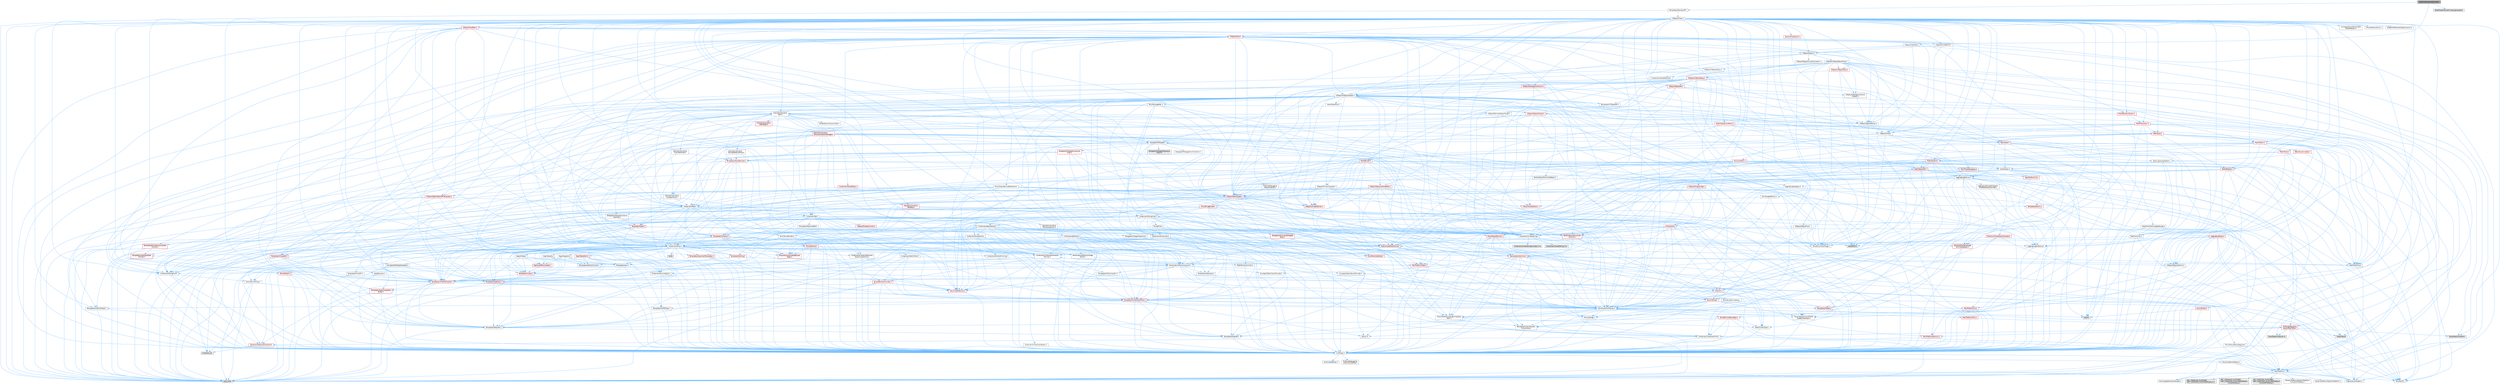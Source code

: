 digraph "IStateTreeSchemaProvider.h"
{
 // INTERACTIVE_SVG=YES
 // LATEX_PDF_SIZE
  bgcolor="transparent";
  edge [fontname=Helvetica,fontsize=10,labelfontname=Helvetica,labelfontsize=10];
  node [fontname=Helvetica,fontsize=10,shape=box,height=0.2,width=0.4];
  Node1 [id="Node000001",label="IStateTreeSchemaProvider.h",height=0.2,width=0.4,color="gray40", fillcolor="grey60", style="filled", fontcolor="black",tooltip=" "];
  Node1 -> Node2 [id="edge1_Node000001_Node000002",color="steelblue1",style="solid",tooltip=" "];
  Node2 [id="Node000002",label="UObject/Interface.h",height=0.2,width=0.4,color="grey40", fillcolor="white", style="filled",URL="$d7/d91/Interface_8h.html",tooltip=" "];
  Node2 -> Node3 [id="edge2_Node000002_Node000003",color="steelblue1",style="solid",tooltip=" "];
  Node3 [id="Node000003",label="HAL/Platform.h",height=0.2,width=0.4,color="grey40", fillcolor="white", style="filled",URL="$d9/dd0/Platform_8h.html",tooltip=" "];
  Node3 -> Node4 [id="edge3_Node000003_Node000004",color="steelblue1",style="solid",tooltip=" "];
  Node4 [id="Node000004",label="Misc/Build.h",height=0.2,width=0.4,color="grey40", fillcolor="white", style="filled",URL="$d3/dbb/Build_8h.html",tooltip=" "];
  Node3 -> Node5 [id="edge4_Node000003_Node000005",color="steelblue1",style="solid",tooltip=" "];
  Node5 [id="Node000005",label="Misc/LargeWorldCoordinates.h",height=0.2,width=0.4,color="grey40", fillcolor="white", style="filled",URL="$d2/dcb/LargeWorldCoordinates_8h.html",tooltip=" "];
  Node3 -> Node6 [id="edge5_Node000003_Node000006",color="steelblue1",style="solid",tooltip=" "];
  Node6 [id="Node000006",label="type_traits",height=0.2,width=0.4,color="grey60", fillcolor="#E0E0E0", style="filled",tooltip=" "];
  Node3 -> Node7 [id="edge6_Node000003_Node000007",color="steelblue1",style="solid",tooltip=" "];
  Node7 [id="Node000007",label="PreprocessorHelpers.h",height=0.2,width=0.4,color="grey40", fillcolor="white", style="filled",URL="$db/ddb/PreprocessorHelpers_8h.html",tooltip=" "];
  Node3 -> Node8 [id="edge7_Node000003_Node000008",color="steelblue1",style="solid",tooltip=" "];
  Node8 [id="Node000008",label="UBT_COMPILED_PLATFORM\l/UBT_COMPILED_PLATFORMPlatform\lCompilerPreSetup.h",height=0.2,width=0.4,color="grey60", fillcolor="#E0E0E0", style="filled",tooltip=" "];
  Node3 -> Node9 [id="edge8_Node000003_Node000009",color="steelblue1",style="solid",tooltip=" "];
  Node9 [id="Node000009",label="GenericPlatform/GenericPlatform\lCompilerPreSetup.h",height=0.2,width=0.4,color="grey40", fillcolor="white", style="filled",URL="$d9/dc8/GenericPlatformCompilerPreSetup_8h.html",tooltip=" "];
  Node3 -> Node10 [id="edge9_Node000003_Node000010",color="steelblue1",style="solid",tooltip=" "];
  Node10 [id="Node000010",label="GenericPlatform/GenericPlatform.h",height=0.2,width=0.4,color="grey40", fillcolor="white", style="filled",URL="$d6/d84/GenericPlatform_8h.html",tooltip=" "];
  Node3 -> Node11 [id="edge10_Node000003_Node000011",color="steelblue1",style="solid",tooltip=" "];
  Node11 [id="Node000011",label="UBT_COMPILED_PLATFORM\l/UBT_COMPILED_PLATFORMPlatform.h",height=0.2,width=0.4,color="grey60", fillcolor="#E0E0E0", style="filled",tooltip=" "];
  Node3 -> Node12 [id="edge11_Node000003_Node000012",color="steelblue1",style="solid",tooltip=" "];
  Node12 [id="Node000012",label="UBT_COMPILED_PLATFORM\l/UBT_COMPILED_PLATFORMPlatform\lCompilerSetup.h",height=0.2,width=0.4,color="grey60", fillcolor="#E0E0E0", style="filled",tooltip=" "];
  Node2 -> Node13 [id="edge12_Node000002_Node000013",color="steelblue1",style="solid",tooltip=" "];
  Node13 [id="Node000013",label="UObject/Object.h",height=0.2,width=0.4,color="grey40", fillcolor="white", style="filled",URL="$db/dbf/Object_8h.html",tooltip=" "];
  Node13 -> Node14 [id="edge13_Node000013_Node000014",color="steelblue1",style="solid",tooltip=" "];
  Node14 [id="Node000014",label="UObject/Script.h",height=0.2,width=0.4,color="grey40", fillcolor="white", style="filled",URL="$de/dc6/Script_8h.html",tooltip=" "];
  Node14 -> Node15 [id="edge14_Node000014_Node000015",color="steelblue1",style="solid",tooltip=" "];
  Node15 [id="Node000015",label="Delegates/Delegate.h",height=0.2,width=0.4,color="grey40", fillcolor="white", style="filled",URL="$d4/d80/Delegate_8h.html",tooltip=" "];
  Node15 -> Node16 [id="edge15_Node000015_Node000016",color="steelblue1",style="solid",tooltip=" "];
  Node16 [id="Node000016",label="CoreTypes.h",height=0.2,width=0.4,color="grey40", fillcolor="white", style="filled",URL="$dc/dec/CoreTypes_8h.html",tooltip=" "];
  Node16 -> Node3 [id="edge16_Node000016_Node000003",color="steelblue1",style="solid",tooltip=" "];
  Node16 -> Node17 [id="edge17_Node000016_Node000017",color="steelblue1",style="solid",tooltip=" "];
  Node17 [id="Node000017",label="ProfilingDebugging\l/UMemoryDefines.h",height=0.2,width=0.4,color="grey40", fillcolor="white", style="filled",URL="$d2/da2/UMemoryDefines_8h.html",tooltip=" "];
  Node16 -> Node18 [id="edge18_Node000016_Node000018",color="steelblue1",style="solid",tooltip=" "];
  Node18 [id="Node000018",label="Misc/CoreMiscDefines.h",height=0.2,width=0.4,color="grey40", fillcolor="white", style="filled",URL="$da/d38/CoreMiscDefines_8h.html",tooltip=" "];
  Node18 -> Node3 [id="edge19_Node000018_Node000003",color="steelblue1",style="solid",tooltip=" "];
  Node18 -> Node7 [id="edge20_Node000018_Node000007",color="steelblue1",style="solid",tooltip=" "];
  Node16 -> Node19 [id="edge21_Node000016_Node000019",color="steelblue1",style="solid",tooltip=" "];
  Node19 [id="Node000019",label="Misc/CoreDefines.h",height=0.2,width=0.4,color="grey40", fillcolor="white", style="filled",URL="$d3/dd2/CoreDefines_8h.html",tooltip=" "];
  Node15 -> Node20 [id="edge22_Node000015_Node000020",color="steelblue1",style="solid",tooltip=" "];
  Node20 [id="Node000020",label="Misc/AssertionMacros.h",height=0.2,width=0.4,color="grey40", fillcolor="white", style="filled",URL="$d0/dfa/AssertionMacros_8h.html",tooltip=" "];
  Node20 -> Node16 [id="edge23_Node000020_Node000016",color="steelblue1",style="solid",tooltip=" "];
  Node20 -> Node3 [id="edge24_Node000020_Node000003",color="steelblue1",style="solid",tooltip=" "];
  Node20 -> Node21 [id="edge25_Node000020_Node000021",color="steelblue1",style="solid",tooltip=" "];
  Node21 [id="Node000021",label="HAL/PlatformMisc.h",height=0.2,width=0.4,color="red", fillcolor="#FFF0F0", style="filled",URL="$d0/df5/PlatformMisc_8h.html",tooltip=" "];
  Node21 -> Node16 [id="edge26_Node000021_Node000016",color="steelblue1",style="solid",tooltip=" "];
  Node21 -> Node49 [id="edge27_Node000021_Node000049",color="steelblue1",style="solid",tooltip=" "];
  Node49 [id="Node000049",label="ProfilingDebugging\l/CpuProfilerTrace.h",height=0.2,width=0.4,color="red", fillcolor="#FFF0F0", style="filled",URL="$da/dcb/CpuProfilerTrace_8h.html",tooltip=" "];
  Node49 -> Node16 [id="edge28_Node000049_Node000016",color="steelblue1",style="solid",tooltip=" "];
  Node49 -> Node29 [id="edge29_Node000049_Node000029",color="steelblue1",style="solid",tooltip=" "];
  Node29 [id="Node000029",label="Containers/ContainersFwd.h",height=0.2,width=0.4,color="grey40", fillcolor="white", style="filled",URL="$d4/d0a/ContainersFwd_8h.html",tooltip=" "];
  Node29 -> Node3 [id="edge30_Node000029_Node000003",color="steelblue1",style="solid",tooltip=" "];
  Node29 -> Node16 [id="edge31_Node000029_Node000016",color="steelblue1",style="solid",tooltip=" "];
  Node29 -> Node26 [id="edge32_Node000029_Node000026",color="steelblue1",style="solid",tooltip=" "];
  Node26 [id="Node000026",label="Traits/IsContiguousContainer.h",height=0.2,width=0.4,color="red", fillcolor="#FFF0F0", style="filled",URL="$d5/d3c/IsContiguousContainer_8h.html",tooltip=" "];
  Node26 -> Node16 [id="edge33_Node000026_Node000016",color="steelblue1",style="solid",tooltip=" "];
  Node26 -> Node25 [id="edge34_Node000026_Node000025",color="steelblue1",style="solid",tooltip=" "];
  Node25 [id="Node000025",label="initializer_list",height=0.2,width=0.4,color="grey60", fillcolor="#E0E0E0", style="filled",tooltip=" "];
  Node49 -> Node50 [id="edge35_Node000049_Node000050",color="steelblue1",style="solid",tooltip=" "];
  Node50 [id="Node000050",label="HAL/PlatformAtomics.h",height=0.2,width=0.4,color="red", fillcolor="#FFF0F0", style="filled",URL="$d3/d36/PlatformAtomics_8h.html",tooltip=" "];
  Node50 -> Node16 [id="edge36_Node000050_Node000016",color="steelblue1",style="solid",tooltip=" "];
  Node49 -> Node7 [id="edge37_Node000049_Node000007",color="steelblue1",style="solid",tooltip=" "];
  Node49 -> Node4 [id="edge38_Node000049_Node000004",color="steelblue1",style="solid",tooltip=" "];
  Node49 -> Node54 [id="edge39_Node000049_Node000054",color="steelblue1",style="solid",tooltip=" "];
  Node54 [id="Node000054",label="Trace/Detail/Channel.h",height=0.2,width=0.4,color="grey60", fillcolor="#E0E0E0", style="filled",tooltip=" "];
  Node49 -> Node55 [id="edge40_Node000049_Node000055",color="steelblue1",style="solid",tooltip=" "];
  Node55 [id="Node000055",label="Trace/Detail/Channel.inl",height=0.2,width=0.4,color="grey60", fillcolor="#E0E0E0", style="filled",tooltip=" "];
  Node49 -> Node56 [id="edge41_Node000049_Node000056",color="steelblue1",style="solid",tooltip=" "];
  Node56 [id="Node000056",label="Trace/Trace.h",height=0.2,width=0.4,color="grey60", fillcolor="#E0E0E0", style="filled",tooltip=" "];
  Node20 -> Node7 [id="edge42_Node000020_Node000007",color="steelblue1",style="solid",tooltip=" "];
  Node20 -> Node57 [id="edge43_Node000020_Node000057",color="steelblue1",style="solid",tooltip=" "];
  Node57 [id="Node000057",label="Templates/EnableIf.h",height=0.2,width=0.4,color="grey40", fillcolor="white", style="filled",URL="$d7/d60/EnableIf_8h.html",tooltip=" "];
  Node57 -> Node16 [id="edge44_Node000057_Node000016",color="steelblue1",style="solid",tooltip=" "];
  Node20 -> Node58 [id="edge45_Node000020_Node000058",color="steelblue1",style="solid",tooltip=" "];
  Node58 [id="Node000058",label="Templates/IsArrayOrRefOf\lTypeByPredicate.h",height=0.2,width=0.4,color="grey40", fillcolor="white", style="filled",URL="$d6/da1/IsArrayOrRefOfTypeByPredicate_8h.html",tooltip=" "];
  Node58 -> Node16 [id="edge46_Node000058_Node000016",color="steelblue1",style="solid",tooltip=" "];
  Node20 -> Node59 [id="edge47_Node000020_Node000059",color="steelblue1",style="solid",tooltip=" "];
  Node59 [id="Node000059",label="Templates/IsValidVariadic\lFunctionArg.h",height=0.2,width=0.4,color="grey40", fillcolor="white", style="filled",URL="$d0/dc8/IsValidVariadicFunctionArg_8h.html",tooltip=" "];
  Node59 -> Node16 [id="edge48_Node000059_Node000016",color="steelblue1",style="solid",tooltip=" "];
  Node59 -> Node60 [id="edge49_Node000059_Node000060",color="steelblue1",style="solid",tooltip=" "];
  Node60 [id="Node000060",label="IsEnum.h",height=0.2,width=0.4,color="grey40", fillcolor="white", style="filled",URL="$d4/de5/IsEnum_8h.html",tooltip=" "];
  Node59 -> Node6 [id="edge50_Node000059_Node000006",color="steelblue1",style="solid",tooltip=" "];
  Node20 -> Node61 [id="edge51_Node000020_Node000061",color="steelblue1",style="solid",tooltip=" "];
  Node61 [id="Node000061",label="Traits/IsCharEncodingCompatible\lWith.h",height=0.2,width=0.4,color="grey40", fillcolor="white", style="filled",URL="$df/dd1/IsCharEncodingCompatibleWith_8h.html",tooltip=" "];
  Node61 -> Node6 [id="edge52_Node000061_Node000006",color="steelblue1",style="solid",tooltip=" "];
  Node61 -> Node62 [id="edge53_Node000061_Node000062",color="steelblue1",style="solid",tooltip=" "];
  Node62 [id="Node000062",label="Traits/IsCharType.h",height=0.2,width=0.4,color="grey40", fillcolor="white", style="filled",URL="$db/d51/IsCharType_8h.html",tooltip=" "];
  Node62 -> Node16 [id="edge54_Node000062_Node000016",color="steelblue1",style="solid",tooltip=" "];
  Node20 -> Node63 [id="edge55_Node000020_Node000063",color="steelblue1",style="solid",tooltip=" "];
  Node63 [id="Node000063",label="Misc/VarArgs.h",height=0.2,width=0.4,color="grey40", fillcolor="white", style="filled",URL="$d5/d6f/VarArgs_8h.html",tooltip=" "];
  Node63 -> Node16 [id="edge56_Node000063_Node000016",color="steelblue1",style="solid",tooltip=" "];
  Node20 -> Node64 [id="edge57_Node000020_Node000064",color="steelblue1",style="solid",tooltip=" "];
  Node64 [id="Node000064",label="String/FormatStringSan.h",height=0.2,width=0.4,color="red", fillcolor="#FFF0F0", style="filled",URL="$d3/d8b/FormatStringSan_8h.html",tooltip=" "];
  Node64 -> Node6 [id="edge58_Node000064_Node000006",color="steelblue1",style="solid",tooltip=" "];
  Node64 -> Node16 [id="edge59_Node000064_Node000016",color="steelblue1",style="solid",tooltip=" "];
  Node64 -> Node65 [id="edge60_Node000064_Node000065",color="steelblue1",style="solid",tooltip=" "];
  Node65 [id="Node000065",label="Templates/Requires.h",height=0.2,width=0.4,color="grey40", fillcolor="white", style="filled",URL="$dc/d96/Requires_8h.html",tooltip=" "];
  Node65 -> Node57 [id="edge61_Node000065_Node000057",color="steelblue1",style="solid",tooltip=" "];
  Node65 -> Node6 [id="edge62_Node000065_Node000006",color="steelblue1",style="solid",tooltip=" "];
  Node64 -> Node59 [id="edge63_Node000064_Node000059",color="steelblue1",style="solid",tooltip=" "];
  Node64 -> Node62 [id="edge64_Node000064_Node000062",color="steelblue1",style="solid",tooltip=" "];
  Node64 -> Node29 [id="edge65_Node000064_Node000029",color="steelblue1",style="solid",tooltip=" "];
  Node20 -> Node70 [id="edge66_Node000020_Node000070",color="steelblue1",style="solid",tooltip=" "];
  Node70 [id="Node000070",label="atomic",height=0.2,width=0.4,color="grey60", fillcolor="#E0E0E0", style="filled",tooltip=" "];
  Node15 -> Node71 [id="edge67_Node000015_Node000071",color="steelblue1",style="solid",tooltip=" "];
  Node71 [id="Node000071",label="UObject/NameTypes.h",height=0.2,width=0.4,color="red", fillcolor="#FFF0F0", style="filled",URL="$d6/d35/NameTypes_8h.html",tooltip=" "];
  Node71 -> Node16 [id="edge68_Node000071_Node000016",color="steelblue1",style="solid",tooltip=" "];
  Node71 -> Node20 [id="edge69_Node000071_Node000020",color="steelblue1",style="solid",tooltip=" "];
  Node71 -> Node72 [id="edge70_Node000071_Node000072",color="steelblue1",style="solid",tooltip=" "];
  Node72 [id="Node000072",label="HAL/UnrealMemory.h",height=0.2,width=0.4,color="red", fillcolor="#FFF0F0", style="filled",URL="$d9/d96/UnrealMemory_8h.html",tooltip=" "];
  Node72 -> Node16 [id="edge71_Node000072_Node000016",color="steelblue1",style="solid",tooltip=" "];
  Node71 -> Node93 [id="edge72_Node000071_Node000093",color="steelblue1",style="solid",tooltip=" "];
  Node93 [id="Node000093",label="Templates/UnrealTypeTraits.h",height=0.2,width=0.4,color="red", fillcolor="#FFF0F0", style="filled",URL="$d2/d2d/UnrealTypeTraits_8h.html",tooltip=" "];
  Node93 -> Node16 [id="edge73_Node000093_Node000016",color="steelblue1",style="solid",tooltip=" "];
  Node93 -> Node20 [id="edge74_Node000093_Node000020",color="steelblue1",style="solid",tooltip=" "];
  Node93 -> Node57 [id="edge75_Node000093_Node000057",color="steelblue1",style="solid",tooltip=" "];
  Node93 -> Node60 [id="edge76_Node000093_Node000060",color="steelblue1",style="solid",tooltip=" "];
  Node93 -> Node95 [id="edge77_Node000093_Node000095",color="steelblue1",style="solid",tooltip=" "];
  Node95 [id="Node000095",label="Templates/Models.h",height=0.2,width=0.4,color="red", fillcolor="#FFF0F0", style="filled",URL="$d3/d0c/Models_8h.html",tooltip=" "];
  Node93 -> Node96 [id="edge78_Node000093_Node000096",color="steelblue1",style="solid",tooltip=" "];
  Node96 [id="Node000096",label="Templates/IsPODType.h",height=0.2,width=0.4,color="grey40", fillcolor="white", style="filled",URL="$d7/db1/IsPODType_8h.html",tooltip=" "];
  Node96 -> Node16 [id="edge79_Node000096_Node000016",color="steelblue1",style="solid",tooltip=" "];
  Node93 -> Node97 [id="edge80_Node000093_Node000097",color="steelblue1",style="solid",tooltip=" "];
  Node97 [id="Node000097",label="Templates/IsUECoreType.h",height=0.2,width=0.4,color="grey40", fillcolor="white", style="filled",URL="$d1/db8/IsUECoreType_8h.html",tooltip=" "];
  Node97 -> Node16 [id="edge81_Node000097_Node000016",color="steelblue1",style="solid",tooltip=" "];
  Node97 -> Node6 [id="edge82_Node000097_Node000006",color="steelblue1",style="solid",tooltip=" "];
  Node71 -> Node98 [id="edge83_Node000071_Node000098",color="steelblue1",style="solid",tooltip=" "];
  Node98 [id="Node000098",label="Templates/UnrealTemplate.h",height=0.2,width=0.4,color="red", fillcolor="#FFF0F0", style="filled",URL="$d4/d24/UnrealTemplate_8h.html",tooltip=" "];
  Node98 -> Node16 [id="edge84_Node000098_Node000016",color="steelblue1",style="solid",tooltip=" "];
  Node98 -> Node72 [id="edge85_Node000098_Node000072",color="steelblue1",style="solid",tooltip=" "];
  Node98 -> Node93 [id="edge86_Node000098_Node000093",color="steelblue1",style="solid",tooltip=" "];
  Node98 -> Node65 [id="edge87_Node000098_Node000065",color="steelblue1",style="solid",tooltip=" "];
  Node98 -> Node102 [id="edge88_Node000098_Node000102",color="steelblue1",style="solid",tooltip=" "];
  Node102 [id="Node000102",label="Templates/TypeCompatible\lBytes.h",height=0.2,width=0.4,color="red", fillcolor="#FFF0F0", style="filled",URL="$df/d0a/TypeCompatibleBytes_8h.html",tooltip=" "];
  Node102 -> Node16 [id="edge89_Node000102_Node000016",color="steelblue1",style="solid",tooltip=" "];
  Node102 -> Node6 [id="edge90_Node000102_Node000006",color="steelblue1",style="solid",tooltip=" "];
  Node98 -> Node26 [id="edge91_Node000098_Node000026",color="steelblue1",style="solid",tooltip=" "];
  Node98 -> Node6 [id="edge92_Node000098_Node000006",color="steelblue1",style="solid",tooltip=" "];
  Node71 -> Node104 [id="edge93_Node000071_Node000104",color="steelblue1",style="solid",tooltip=" "];
  Node104 [id="Node000104",label="Containers/UnrealString.h",height=0.2,width=0.4,color="grey40", fillcolor="white", style="filled",URL="$d5/dba/UnrealString_8h.html",tooltip=" "];
  Node104 -> Node105 [id="edge94_Node000104_Node000105",color="steelblue1",style="solid",tooltip=" "];
  Node105 [id="Node000105",label="Containers/UnrealStringIncludes.h.inl",height=0.2,width=0.4,color="grey60", fillcolor="#E0E0E0", style="filled",tooltip=" "];
  Node104 -> Node106 [id="edge95_Node000104_Node000106",color="steelblue1",style="solid",tooltip=" "];
  Node106 [id="Node000106",label="Containers/UnrealString.h.inl",height=0.2,width=0.4,color="grey60", fillcolor="#E0E0E0", style="filled",tooltip=" "];
  Node104 -> Node107 [id="edge96_Node000104_Node000107",color="steelblue1",style="solid",tooltip=" "];
  Node107 [id="Node000107",label="Misc/StringFormatArg.h",height=0.2,width=0.4,color="grey40", fillcolor="white", style="filled",URL="$d2/d16/StringFormatArg_8h.html",tooltip=" "];
  Node107 -> Node29 [id="edge97_Node000107_Node000029",color="steelblue1",style="solid",tooltip=" "];
  Node71 -> Node108 [id="edge98_Node000071_Node000108",color="steelblue1",style="solid",tooltip=" "];
  Node108 [id="Node000108",label="HAL/CriticalSection.h",height=0.2,width=0.4,color="red", fillcolor="#FFF0F0", style="filled",URL="$d6/d90/CriticalSection_8h.html",tooltip=" "];
  Node71 -> Node23 [id="edge99_Node000071_Node000023",color="steelblue1",style="solid",tooltip=" "];
  Node23 [id="Node000023",label="Containers/StringFwd.h",height=0.2,width=0.4,color="grey40", fillcolor="white", style="filled",URL="$df/d37/StringFwd_8h.html",tooltip=" "];
  Node23 -> Node16 [id="edge100_Node000023_Node000016",color="steelblue1",style="solid",tooltip=" "];
  Node23 -> Node24 [id="edge101_Node000023_Node000024",color="steelblue1",style="solid",tooltip=" "];
  Node24 [id="Node000024",label="Traits/ElementType.h",height=0.2,width=0.4,color="grey40", fillcolor="white", style="filled",URL="$d5/d4f/ElementType_8h.html",tooltip=" "];
  Node24 -> Node3 [id="edge102_Node000024_Node000003",color="steelblue1",style="solid",tooltip=" "];
  Node24 -> Node25 [id="edge103_Node000024_Node000025",color="steelblue1",style="solid",tooltip=" "];
  Node24 -> Node6 [id="edge104_Node000024_Node000006",color="steelblue1",style="solid",tooltip=" "];
  Node23 -> Node26 [id="edge105_Node000023_Node000026",color="steelblue1",style="solid",tooltip=" "];
  Node71 -> Node176 [id="edge106_Node000071_Node000176",color="steelblue1",style="solid",tooltip=" "];
  Node176 [id="Node000176",label="UObject/UnrealNames.h",height=0.2,width=0.4,color="red", fillcolor="#FFF0F0", style="filled",URL="$d8/db1/UnrealNames_8h.html",tooltip=" "];
  Node176 -> Node16 [id="edge107_Node000176_Node000016",color="steelblue1",style="solid",tooltip=" "];
  Node71 -> Node80 [id="edge108_Node000071_Node000080",color="steelblue1",style="solid",tooltip=" "];
  Node80 [id="Node000080",label="Templates/Atomic.h",height=0.2,width=0.4,color="red", fillcolor="#FFF0F0", style="filled",URL="$d3/d91/Atomic_8h.html",tooltip=" "];
  Node80 -> Node70 [id="edge109_Node000080_Node000070",color="steelblue1",style="solid",tooltip=" "];
  Node71 -> Node142 [id="edge110_Node000071_Node000142",color="steelblue1",style="solid",tooltip=" "];
  Node142 [id="Node000142",label="Serialization/MemoryLayout.h",height=0.2,width=0.4,color="grey40", fillcolor="white", style="filled",URL="$d7/d66/MemoryLayout_8h.html",tooltip=" "];
  Node142 -> Node143 [id="edge111_Node000142_Node000143",color="steelblue1",style="solid",tooltip=" "];
  Node143 [id="Node000143",label="Concepts/StaticClassProvider.h",height=0.2,width=0.4,color="grey40", fillcolor="white", style="filled",URL="$dd/d83/StaticClassProvider_8h.html",tooltip=" "];
  Node142 -> Node144 [id="edge112_Node000142_Node000144",color="steelblue1",style="solid",tooltip=" "];
  Node144 [id="Node000144",label="Concepts/StaticStructProvider.h",height=0.2,width=0.4,color="grey40", fillcolor="white", style="filled",URL="$d5/d77/StaticStructProvider_8h.html",tooltip=" "];
  Node142 -> Node145 [id="edge113_Node000142_Node000145",color="steelblue1",style="solid",tooltip=" "];
  Node145 [id="Node000145",label="Containers/EnumAsByte.h",height=0.2,width=0.4,color="grey40", fillcolor="white", style="filled",URL="$d6/d9a/EnumAsByte_8h.html",tooltip=" "];
  Node145 -> Node16 [id="edge114_Node000145_Node000016",color="steelblue1",style="solid",tooltip=" "];
  Node145 -> Node96 [id="edge115_Node000145_Node000096",color="steelblue1",style="solid",tooltip=" "];
  Node145 -> Node146 [id="edge116_Node000145_Node000146",color="steelblue1",style="solid",tooltip=" "];
  Node146 [id="Node000146",label="Templates/TypeHash.h",height=0.2,width=0.4,color="red", fillcolor="#FFF0F0", style="filled",URL="$d1/d62/TypeHash_8h.html",tooltip=" "];
  Node146 -> Node16 [id="edge117_Node000146_Node000016",color="steelblue1",style="solid",tooltip=" "];
  Node146 -> Node65 [id="edge118_Node000146_Node000065",color="steelblue1",style="solid",tooltip=" "];
  Node146 -> Node147 [id="edge119_Node000146_Node000147",color="steelblue1",style="solid",tooltip=" "];
  Node147 [id="Node000147",label="Misc/Crc.h",height=0.2,width=0.4,color="red", fillcolor="#FFF0F0", style="filled",URL="$d4/dd2/Crc_8h.html",tooltip=" "];
  Node147 -> Node16 [id="edge120_Node000147_Node000016",color="steelblue1",style="solid",tooltip=" "];
  Node147 -> Node20 [id="edge121_Node000147_Node000020",color="steelblue1",style="solid",tooltip=" "];
  Node147 -> Node148 [id="edge122_Node000147_Node000148",color="steelblue1",style="solid",tooltip=" "];
  Node148 [id="Node000148",label="Misc/CString.h",height=0.2,width=0.4,color="red", fillcolor="#FFF0F0", style="filled",URL="$d2/d49/CString_8h.html",tooltip=" "];
  Node148 -> Node16 [id="edge123_Node000148_Node000016",color="steelblue1",style="solid",tooltip=" "];
  Node148 -> Node33 [id="edge124_Node000148_Node000033",color="steelblue1",style="solid",tooltip=" "];
  Node33 [id="Node000033",label="HAL/PlatformCrt.h",height=0.2,width=0.4,color="red", fillcolor="#FFF0F0", style="filled",URL="$d8/d75/PlatformCrt_8h.html",tooltip=" "];
  Node148 -> Node20 [id="edge125_Node000148_Node000020",color="steelblue1",style="solid",tooltip=" "];
  Node148 -> Node63 [id="edge126_Node000148_Node000063",color="steelblue1",style="solid",tooltip=" "];
  Node148 -> Node58 [id="edge127_Node000148_Node000058",color="steelblue1",style="solid",tooltip=" "];
  Node148 -> Node59 [id="edge128_Node000148_Node000059",color="steelblue1",style="solid",tooltip=" "];
  Node148 -> Node61 [id="edge129_Node000148_Node000061",color="steelblue1",style="solid",tooltip=" "];
  Node147 -> Node93 [id="edge130_Node000147_Node000093",color="steelblue1",style="solid",tooltip=" "];
  Node147 -> Node62 [id="edge131_Node000147_Node000062",color="steelblue1",style="solid",tooltip=" "];
  Node146 -> Node6 [id="edge132_Node000146_Node000006",color="steelblue1",style="solid",tooltip=" "];
  Node142 -> Node23 [id="edge133_Node000142_Node000023",color="steelblue1",style="solid",tooltip=" "];
  Node142 -> Node72 [id="edge134_Node000142_Node000072",color="steelblue1",style="solid",tooltip=" "];
  Node142 -> Node153 [id="edge135_Node000142_Node000153",color="steelblue1",style="solid",tooltip=" "];
  Node153 [id="Node000153",label="Misc/DelayedAutoRegister.h",height=0.2,width=0.4,color="grey40", fillcolor="white", style="filled",URL="$d1/dda/DelayedAutoRegister_8h.html",tooltip=" "];
  Node153 -> Node3 [id="edge136_Node000153_Node000003",color="steelblue1",style="solid",tooltip=" "];
  Node142 -> Node57 [id="edge137_Node000142_Node000057",color="steelblue1",style="solid",tooltip=" "];
  Node142 -> Node154 [id="edge138_Node000142_Node000154",color="steelblue1",style="solid",tooltip=" "];
  Node154 [id="Node000154",label="Templates/IsAbstract.h",height=0.2,width=0.4,color="grey40", fillcolor="white", style="filled",URL="$d8/db7/IsAbstract_8h.html",tooltip=" "];
  Node142 -> Node122 [id="edge139_Node000142_Node000122",color="steelblue1",style="solid",tooltip=" "];
  Node122 [id="Node000122",label="Templates/IsPolymorphic.h",height=0.2,width=0.4,color="grey40", fillcolor="white", style="filled",URL="$dc/d20/IsPolymorphic_8h.html",tooltip=" "];
  Node142 -> Node95 [id="edge140_Node000142_Node000095",color="steelblue1",style="solid",tooltip=" "];
  Node142 -> Node98 [id="edge141_Node000142_Node000098",color="steelblue1",style="solid",tooltip=" "];
  Node71 -> Node125 [id="edge142_Node000071_Node000125",color="steelblue1",style="solid",tooltip=" "];
  Node125 [id="Node000125",label="Misc/IntrusiveUnsetOptional\lState.h",height=0.2,width=0.4,color="red", fillcolor="#FFF0F0", style="filled",URL="$d2/d0a/IntrusiveUnsetOptionalState_8h.html",tooltip=" "];
  Node71 -> Node178 [id="edge143_Node000071_Node000178",color="steelblue1",style="solid",tooltip=" "];
  Node178 [id="Node000178",label="Misc/StringBuilder.h",height=0.2,width=0.4,color="red", fillcolor="#FFF0F0", style="filled",URL="$d4/d52/StringBuilder_8h.html",tooltip=" "];
  Node178 -> Node23 [id="edge144_Node000178_Node000023",color="steelblue1",style="solid",tooltip=" "];
  Node178 -> Node179 [id="edge145_Node000178_Node000179",color="steelblue1",style="solid",tooltip=" "];
  Node179 [id="Node000179",label="Containers/StringView.h",height=0.2,width=0.4,color="grey40", fillcolor="white", style="filled",URL="$dd/dea/StringView_8h.html",tooltip=" "];
  Node179 -> Node16 [id="edge146_Node000179_Node000016",color="steelblue1",style="solid",tooltip=" "];
  Node179 -> Node23 [id="edge147_Node000179_Node000023",color="steelblue1",style="solid",tooltip=" "];
  Node179 -> Node72 [id="edge148_Node000179_Node000072",color="steelblue1",style="solid",tooltip=" "];
  Node179 -> Node43 [id="edge149_Node000179_Node000043",color="steelblue1",style="solid",tooltip=" "];
  Node43 [id="Node000043",label="Math/NumericLimits.h",height=0.2,width=0.4,color="grey40", fillcolor="white", style="filled",URL="$df/d1b/NumericLimits_8h.html",tooltip=" "];
  Node43 -> Node16 [id="edge150_Node000043_Node000016",color="steelblue1",style="solid",tooltip=" "];
  Node179 -> Node173 [id="edge151_Node000179_Node000173",color="steelblue1",style="solid",tooltip=" "];
  Node173 [id="Node000173",label="Math/UnrealMathUtility.h",height=0.2,width=0.4,color="red", fillcolor="#FFF0F0", style="filled",URL="$db/db8/UnrealMathUtility_8h.html",tooltip=" "];
  Node173 -> Node16 [id="edge152_Node000173_Node000016",color="steelblue1",style="solid",tooltip=" "];
  Node173 -> Node20 [id="edge153_Node000173_Node000020",color="steelblue1",style="solid",tooltip=" "];
  Node173 -> Node114 [id="edge154_Node000173_Node000114",color="steelblue1",style="solid",tooltip=" "];
  Node114 [id="Node000114",label="HAL/PlatformMath.h",height=0.2,width=0.4,color="red", fillcolor="#FFF0F0", style="filled",URL="$dc/d53/PlatformMath_8h.html",tooltip=" "];
  Node114 -> Node16 [id="edge155_Node000114_Node000016",color="steelblue1",style="solid",tooltip=" "];
  Node173 -> Node30 [id="edge156_Node000173_Node000030",color="steelblue1",style="solid",tooltip=" "];
  Node30 [id="Node000030",label="Math/MathFwd.h",height=0.2,width=0.4,color="grey40", fillcolor="white", style="filled",URL="$d2/d10/MathFwd_8h.html",tooltip=" "];
  Node30 -> Node3 [id="edge157_Node000030_Node000003",color="steelblue1",style="solid",tooltip=" "];
  Node173 -> Node65 [id="edge158_Node000173_Node000065",color="steelblue1",style="solid",tooltip=" "];
  Node179 -> Node147 [id="edge159_Node000179_Node000147",color="steelblue1",style="solid",tooltip=" "];
  Node179 -> Node148 [id="edge160_Node000179_Node000148",color="steelblue1",style="solid",tooltip=" "];
  Node179 -> Node127 [id="edge161_Node000179_Node000127",color="steelblue1",style="solid",tooltip=" "];
  Node127 [id="Node000127",label="Misc/ReverseIterate.h",height=0.2,width=0.4,color="red", fillcolor="#FFF0F0", style="filled",URL="$db/de3/ReverseIterate_8h.html",tooltip=" "];
  Node127 -> Node3 [id="edge162_Node000127_Node000003",color="steelblue1",style="solid",tooltip=" "];
  Node179 -> Node180 [id="edge163_Node000179_Node000180",color="steelblue1",style="solid",tooltip=" "];
  Node180 [id="Node000180",label="String/Find.h",height=0.2,width=0.4,color="grey40", fillcolor="white", style="filled",URL="$d7/dda/String_2Find_8h.html",tooltip=" "];
  Node180 -> Node181 [id="edge164_Node000180_Node000181",color="steelblue1",style="solid",tooltip=" "];
  Node181 [id="Node000181",label="Containers/ArrayView.h",height=0.2,width=0.4,color="grey40", fillcolor="white", style="filled",URL="$d7/df4/ArrayView_8h.html",tooltip=" "];
  Node181 -> Node16 [id="edge165_Node000181_Node000016",color="steelblue1",style="solid",tooltip=" "];
  Node181 -> Node29 [id="edge166_Node000181_Node000029",color="steelblue1",style="solid",tooltip=" "];
  Node181 -> Node20 [id="edge167_Node000181_Node000020",color="steelblue1",style="solid",tooltip=" "];
  Node181 -> Node127 [id="edge168_Node000181_Node000127",color="steelblue1",style="solid",tooltip=" "];
  Node181 -> Node125 [id="edge169_Node000181_Node000125",color="steelblue1",style="solid",tooltip=" "];
  Node181 -> Node157 [id="edge170_Node000181_Node000157",color="steelblue1",style="solid",tooltip=" "];
  Node157 [id="Node000157",label="Templates/Invoke.h",height=0.2,width=0.4,color="red", fillcolor="#FFF0F0", style="filled",URL="$d7/deb/Invoke_8h.html",tooltip=" "];
  Node157 -> Node16 [id="edge171_Node000157_Node000016",color="steelblue1",style="solid",tooltip=" "];
  Node157 -> Node98 [id="edge172_Node000157_Node000098",color="steelblue1",style="solid",tooltip=" "];
  Node157 -> Node6 [id="edge173_Node000157_Node000006",color="steelblue1",style="solid",tooltip=" "];
  Node181 -> Node93 [id="edge174_Node000181_Node000093",color="steelblue1",style="solid",tooltip=" "];
  Node181 -> Node24 [id="edge175_Node000181_Node000024",color="steelblue1",style="solid",tooltip=" "];
  Node181 -> Node124 [id="edge176_Node000181_Node000124",color="steelblue1",style="solid",tooltip=" "];
  Node124 [id="Node000124",label="Containers/Array.h",height=0.2,width=0.4,color="grey40", fillcolor="white", style="filled",URL="$df/dd0/Array_8h.html",tooltip=" "];
  Node124 -> Node16 [id="edge177_Node000124_Node000016",color="steelblue1",style="solid",tooltip=" "];
  Node124 -> Node20 [id="edge178_Node000124_Node000020",color="steelblue1",style="solid",tooltip=" "];
  Node124 -> Node125 [id="edge179_Node000124_Node000125",color="steelblue1",style="solid",tooltip=" "];
  Node124 -> Node127 [id="edge180_Node000124_Node000127",color="steelblue1",style="solid",tooltip=" "];
  Node124 -> Node72 [id="edge181_Node000124_Node000072",color="steelblue1",style="solid",tooltip=" "];
  Node124 -> Node93 [id="edge182_Node000124_Node000093",color="steelblue1",style="solid",tooltip=" "];
  Node124 -> Node98 [id="edge183_Node000124_Node000098",color="steelblue1",style="solid",tooltip=" "];
  Node124 -> Node129 [id="edge184_Node000124_Node000129",color="steelblue1",style="solid",tooltip=" "];
  Node129 [id="Node000129",label="Containers/AllowShrinking.h",height=0.2,width=0.4,color="grey40", fillcolor="white", style="filled",URL="$d7/d1a/AllowShrinking_8h.html",tooltip=" "];
  Node129 -> Node16 [id="edge185_Node000129_Node000016",color="steelblue1",style="solid",tooltip=" "];
  Node124 -> Node112 [id="edge186_Node000124_Node000112",color="steelblue1",style="solid",tooltip=" "];
  Node112 [id="Node000112",label="Containers/ContainerAllocation\lPolicies.h",height=0.2,width=0.4,color="grey40", fillcolor="white", style="filled",URL="$d7/dff/ContainerAllocationPolicies_8h.html",tooltip=" "];
  Node112 -> Node16 [id="edge187_Node000112_Node000016",color="steelblue1",style="solid",tooltip=" "];
  Node112 -> Node113 [id="edge188_Node000112_Node000113",color="steelblue1",style="solid",tooltip=" "];
  Node113 [id="Node000113",label="Containers/ContainerHelpers.h",height=0.2,width=0.4,color="grey40", fillcolor="white", style="filled",URL="$d7/d33/ContainerHelpers_8h.html",tooltip=" "];
  Node113 -> Node16 [id="edge189_Node000113_Node000016",color="steelblue1",style="solid",tooltip=" "];
  Node112 -> Node112 [id="edge190_Node000112_Node000112",color="steelblue1",style="solid",tooltip=" "];
  Node112 -> Node114 [id="edge191_Node000112_Node000114",color="steelblue1",style="solid",tooltip=" "];
  Node112 -> Node72 [id="edge192_Node000112_Node000072",color="steelblue1",style="solid",tooltip=" "];
  Node112 -> Node43 [id="edge193_Node000112_Node000043",color="steelblue1",style="solid",tooltip=" "];
  Node112 -> Node20 [id="edge194_Node000112_Node000020",color="steelblue1",style="solid",tooltip=" "];
  Node112 -> Node122 [id="edge195_Node000112_Node000122",color="steelblue1",style="solid",tooltip=" "];
  Node112 -> Node123 [id="edge196_Node000112_Node000123",color="steelblue1",style="solid",tooltip=" "];
  Node123 [id="Node000123",label="Templates/MemoryOps.h",height=0.2,width=0.4,color="red", fillcolor="#FFF0F0", style="filled",URL="$db/dea/MemoryOps_8h.html",tooltip=" "];
  Node123 -> Node16 [id="edge197_Node000123_Node000016",color="steelblue1",style="solid",tooltip=" "];
  Node123 -> Node72 [id="edge198_Node000123_Node000072",color="steelblue1",style="solid",tooltip=" "];
  Node123 -> Node65 [id="edge199_Node000123_Node000065",color="steelblue1",style="solid",tooltip=" "];
  Node123 -> Node93 [id="edge200_Node000123_Node000093",color="steelblue1",style="solid",tooltip=" "];
  Node123 -> Node6 [id="edge201_Node000123_Node000006",color="steelblue1",style="solid",tooltip=" "];
  Node112 -> Node102 [id="edge202_Node000112_Node000102",color="steelblue1",style="solid",tooltip=" "];
  Node112 -> Node6 [id="edge203_Node000112_Node000006",color="steelblue1",style="solid",tooltip=" "];
  Node124 -> Node130 [id="edge204_Node000124_Node000130",color="steelblue1",style="solid",tooltip=" "];
  Node130 [id="Node000130",label="Containers/ContainerElement\lTypeCompatibility.h",height=0.2,width=0.4,color="grey40", fillcolor="white", style="filled",URL="$df/ddf/ContainerElementTypeCompatibility_8h.html",tooltip=" "];
  Node130 -> Node16 [id="edge205_Node000130_Node000016",color="steelblue1",style="solid",tooltip=" "];
  Node130 -> Node93 [id="edge206_Node000130_Node000093",color="steelblue1",style="solid",tooltip=" "];
  Node124 -> Node131 [id="edge207_Node000124_Node000131",color="steelblue1",style="solid",tooltip=" "];
  Node131 [id="Node000131",label="Serialization/Archive.h",height=0.2,width=0.4,color="red", fillcolor="#FFF0F0", style="filled",URL="$d7/d3b/Archive_8h.html",tooltip=" "];
  Node131 -> Node16 [id="edge208_Node000131_Node000016",color="steelblue1",style="solid",tooltip=" "];
  Node131 -> Node30 [id="edge209_Node000131_Node000030",color="steelblue1",style="solid",tooltip=" "];
  Node131 -> Node20 [id="edge210_Node000131_Node000020",color="steelblue1",style="solid",tooltip=" "];
  Node131 -> Node4 [id="edge211_Node000131_Node000004",color="steelblue1",style="solid",tooltip=" "];
  Node131 -> Node63 [id="edge212_Node000131_Node000063",color="steelblue1",style="solid",tooltip=" "];
  Node131 -> Node57 [id="edge213_Node000131_Node000057",color="steelblue1",style="solid",tooltip=" "];
  Node131 -> Node58 [id="edge214_Node000131_Node000058",color="steelblue1",style="solid",tooltip=" "];
  Node131 -> Node59 [id="edge215_Node000131_Node000059",color="steelblue1",style="solid",tooltip=" "];
  Node131 -> Node98 [id="edge216_Node000131_Node000098",color="steelblue1",style="solid",tooltip=" "];
  Node131 -> Node61 [id="edge217_Node000131_Node000061",color="steelblue1",style="solid",tooltip=" "];
  Node131 -> Node140 [id="edge218_Node000131_Node000140",color="steelblue1",style="solid",tooltip=" "];
  Node140 [id="Node000140",label="UObject/ObjectVersion.h",height=0.2,width=0.4,color="grey40", fillcolor="white", style="filled",URL="$da/d63/ObjectVersion_8h.html",tooltip=" "];
  Node140 -> Node16 [id="edge219_Node000140_Node000016",color="steelblue1",style="solid",tooltip=" "];
  Node124 -> Node141 [id="edge220_Node000124_Node000141",color="steelblue1",style="solid",tooltip=" "];
  Node141 [id="Node000141",label="Serialization/MemoryImage\lWriter.h",height=0.2,width=0.4,color="grey40", fillcolor="white", style="filled",URL="$d0/d08/MemoryImageWriter_8h.html",tooltip=" "];
  Node141 -> Node16 [id="edge221_Node000141_Node000016",color="steelblue1",style="solid",tooltip=" "];
  Node141 -> Node142 [id="edge222_Node000141_Node000142",color="steelblue1",style="solid",tooltip=" "];
  Node124 -> Node155 [id="edge223_Node000124_Node000155",color="steelblue1",style="solid",tooltip=" "];
  Node155 [id="Node000155",label="Algo/Heapify.h",height=0.2,width=0.4,color="grey40", fillcolor="white", style="filled",URL="$d0/d2a/Heapify_8h.html",tooltip=" "];
  Node155 -> Node156 [id="edge224_Node000155_Node000156",color="steelblue1",style="solid",tooltip=" "];
  Node156 [id="Node000156",label="Algo/Impl/BinaryHeap.h",height=0.2,width=0.4,color="red", fillcolor="#FFF0F0", style="filled",URL="$d7/da3/Algo_2Impl_2BinaryHeap_8h.html",tooltip=" "];
  Node156 -> Node157 [id="edge225_Node000156_Node000157",color="steelblue1",style="solid",tooltip=" "];
  Node156 -> Node6 [id="edge226_Node000156_Node000006",color="steelblue1",style="solid",tooltip=" "];
  Node155 -> Node161 [id="edge227_Node000155_Node000161",color="steelblue1",style="solid",tooltip=" "];
  Node161 [id="Node000161",label="Templates/IdentityFunctor.h",height=0.2,width=0.4,color="grey40", fillcolor="white", style="filled",URL="$d7/d2e/IdentityFunctor_8h.html",tooltip=" "];
  Node161 -> Node3 [id="edge228_Node000161_Node000003",color="steelblue1",style="solid",tooltip=" "];
  Node155 -> Node157 [id="edge229_Node000155_Node000157",color="steelblue1",style="solid",tooltip=" "];
  Node155 -> Node162 [id="edge230_Node000155_Node000162",color="steelblue1",style="solid",tooltip=" "];
  Node162 [id="Node000162",label="Templates/Less.h",height=0.2,width=0.4,color="grey40", fillcolor="white", style="filled",URL="$de/dc8/Less_8h.html",tooltip=" "];
  Node162 -> Node16 [id="edge231_Node000162_Node000016",color="steelblue1",style="solid",tooltip=" "];
  Node162 -> Node98 [id="edge232_Node000162_Node000098",color="steelblue1",style="solid",tooltip=" "];
  Node155 -> Node98 [id="edge233_Node000155_Node000098",color="steelblue1",style="solid",tooltip=" "];
  Node124 -> Node163 [id="edge234_Node000124_Node000163",color="steelblue1",style="solid",tooltip=" "];
  Node163 [id="Node000163",label="Algo/HeapSort.h",height=0.2,width=0.4,color="grey40", fillcolor="white", style="filled",URL="$d3/d92/HeapSort_8h.html",tooltip=" "];
  Node163 -> Node156 [id="edge235_Node000163_Node000156",color="steelblue1",style="solid",tooltip=" "];
  Node163 -> Node161 [id="edge236_Node000163_Node000161",color="steelblue1",style="solid",tooltip=" "];
  Node163 -> Node162 [id="edge237_Node000163_Node000162",color="steelblue1",style="solid",tooltip=" "];
  Node163 -> Node98 [id="edge238_Node000163_Node000098",color="steelblue1",style="solid",tooltip=" "];
  Node124 -> Node164 [id="edge239_Node000124_Node000164",color="steelblue1",style="solid",tooltip=" "];
  Node164 [id="Node000164",label="Algo/IsHeap.h",height=0.2,width=0.4,color="grey40", fillcolor="white", style="filled",URL="$de/d32/IsHeap_8h.html",tooltip=" "];
  Node164 -> Node156 [id="edge240_Node000164_Node000156",color="steelblue1",style="solid",tooltip=" "];
  Node164 -> Node161 [id="edge241_Node000164_Node000161",color="steelblue1",style="solid",tooltip=" "];
  Node164 -> Node157 [id="edge242_Node000164_Node000157",color="steelblue1",style="solid",tooltip=" "];
  Node164 -> Node162 [id="edge243_Node000164_Node000162",color="steelblue1",style="solid",tooltip=" "];
  Node164 -> Node98 [id="edge244_Node000164_Node000098",color="steelblue1",style="solid",tooltip=" "];
  Node124 -> Node156 [id="edge245_Node000124_Node000156",color="steelblue1",style="solid",tooltip=" "];
  Node124 -> Node165 [id="edge246_Node000124_Node000165",color="steelblue1",style="solid",tooltip=" "];
  Node165 [id="Node000165",label="Algo/StableSort.h",height=0.2,width=0.4,color="red", fillcolor="#FFF0F0", style="filled",URL="$d7/d3c/StableSort_8h.html",tooltip=" "];
  Node165 -> Node161 [id="edge247_Node000165_Node000161",color="steelblue1",style="solid",tooltip=" "];
  Node165 -> Node157 [id="edge248_Node000165_Node000157",color="steelblue1",style="solid",tooltip=" "];
  Node165 -> Node162 [id="edge249_Node000165_Node000162",color="steelblue1",style="solid",tooltip=" "];
  Node165 -> Node98 [id="edge250_Node000165_Node000098",color="steelblue1",style="solid",tooltip=" "];
  Node124 -> Node168 [id="edge251_Node000124_Node000168",color="steelblue1",style="solid",tooltip=" "];
  Node168 [id="Node000168",label="Concepts/GetTypeHashable.h",height=0.2,width=0.4,color="grey40", fillcolor="white", style="filled",URL="$d3/da2/GetTypeHashable_8h.html",tooltip=" "];
  Node168 -> Node16 [id="edge252_Node000168_Node000016",color="steelblue1",style="solid",tooltip=" "];
  Node168 -> Node146 [id="edge253_Node000168_Node000146",color="steelblue1",style="solid",tooltip=" "];
  Node124 -> Node161 [id="edge254_Node000124_Node000161",color="steelblue1",style="solid",tooltip=" "];
  Node124 -> Node157 [id="edge255_Node000124_Node000157",color="steelblue1",style="solid",tooltip=" "];
  Node124 -> Node162 [id="edge256_Node000124_Node000162",color="steelblue1",style="solid",tooltip=" "];
  Node124 -> Node169 [id="edge257_Node000124_Node000169",color="steelblue1",style="solid",tooltip=" "];
  Node169 [id="Node000169",label="Templates/LosesQualifiers\lFromTo.h",height=0.2,width=0.4,color="red", fillcolor="#FFF0F0", style="filled",URL="$d2/db3/LosesQualifiersFromTo_8h.html",tooltip=" "];
  Node169 -> Node6 [id="edge258_Node000169_Node000006",color="steelblue1",style="solid",tooltip=" "];
  Node124 -> Node65 [id="edge259_Node000124_Node000065",color="steelblue1",style="solid",tooltip=" "];
  Node124 -> Node170 [id="edge260_Node000124_Node000170",color="steelblue1",style="solid",tooltip=" "];
  Node170 [id="Node000170",label="Templates/Sorting.h",height=0.2,width=0.4,color="red", fillcolor="#FFF0F0", style="filled",URL="$d3/d9e/Sorting_8h.html",tooltip=" "];
  Node170 -> Node16 [id="edge261_Node000170_Node000016",color="steelblue1",style="solid",tooltip=" "];
  Node170 -> Node114 [id="edge262_Node000170_Node000114",color="steelblue1",style="solid",tooltip=" "];
  Node170 -> Node162 [id="edge263_Node000170_Node000162",color="steelblue1",style="solid",tooltip=" "];
  Node124 -> Node174 [id="edge264_Node000124_Node000174",color="steelblue1",style="solid",tooltip=" "];
  Node174 [id="Node000174",label="Templates/AlignmentTemplates.h",height=0.2,width=0.4,color="red", fillcolor="#FFF0F0", style="filled",URL="$dd/d32/AlignmentTemplates_8h.html",tooltip=" "];
  Node174 -> Node16 [id="edge265_Node000174_Node000016",color="steelblue1",style="solid",tooltip=" "];
  Node124 -> Node24 [id="edge266_Node000124_Node000024",color="steelblue1",style="solid",tooltip=" "];
  Node124 -> Node120 [id="edge267_Node000124_Node000120",color="steelblue1",style="solid",tooltip=" "];
  Node120 [id="Node000120",label="limits",height=0.2,width=0.4,color="grey60", fillcolor="#E0E0E0", style="filled",tooltip=" "];
  Node124 -> Node6 [id="edge268_Node000124_Node000006",color="steelblue1",style="solid",tooltip=" "];
  Node181 -> Node173 [id="edge269_Node000181_Node000173",color="steelblue1",style="solid",tooltip=" "];
  Node181 -> Node6 [id="edge270_Node000181_Node000006",color="steelblue1",style="solid",tooltip=" "];
  Node180 -> Node29 [id="edge271_Node000180_Node000029",color="steelblue1",style="solid",tooltip=" "];
  Node180 -> Node23 [id="edge272_Node000180_Node000023",color="steelblue1",style="solid",tooltip=" "];
  Node180 -> Node16 [id="edge273_Node000180_Node000016",color="steelblue1",style="solid",tooltip=" "];
  Node180 -> Node148 [id="edge274_Node000180_Node000148",color="steelblue1",style="solid",tooltip=" "];
  Node179 -> Node65 [id="edge275_Node000179_Node000065",color="steelblue1",style="solid",tooltip=" "];
  Node179 -> Node98 [id="edge276_Node000179_Node000098",color="steelblue1",style="solid",tooltip=" "];
  Node179 -> Node24 [id="edge277_Node000179_Node000024",color="steelblue1",style="solid",tooltip=" "];
  Node179 -> Node61 [id="edge278_Node000179_Node000061",color="steelblue1",style="solid",tooltip=" "];
  Node179 -> Node62 [id="edge279_Node000179_Node000062",color="steelblue1",style="solid",tooltip=" "];
  Node179 -> Node26 [id="edge280_Node000179_Node000026",color="steelblue1",style="solid",tooltip=" "];
  Node179 -> Node6 [id="edge281_Node000179_Node000006",color="steelblue1",style="solid",tooltip=" "];
  Node178 -> Node16 [id="edge282_Node000178_Node000016",color="steelblue1",style="solid",tooltip=" "];
  Node178 -> Node72 [id="edge283_Node000178_Node000072",color="steelblue1",style="solid",tooltip=" "];
  Node178 -> Node20 [id="edge284_Node000178_Node000020",color="steelblue1",style="solid",tooltip=" "];
  Node178 -> Node148 [id="edge285_Node000178_Node000148",color="steelblue1",style="solid",tooltip=" "];
  Node178 -> Node57 [id="edge286_Node000178_Node000057",color="steelblue1",style="solid",tooltip=" "];
  Node178 -> Node58 [id="edge287_Node000178_Node000058",color="steelblue1",style="solid",tooltip=" "];
  Node178 -> Node59 [id="edge288_Node000178_Node000059",color="steelblue1",style="solid",tooltip=" "];
  Node178 -> Node65 [id="edge289_Node000178_Node000065",color="steelblue1",style="solid",tooltip=" "];
  Node178 -> Node98 [id="edge290_Node000178_Node000098",color="steelblue1",style="solid",tooltip=" "];
  Node178 -> Node93 [id="edge291_Node000178_Node000093",color="steelblue1",style="solid",tooltip=" "];
  Node178 -> Node61 [id="edge292_Node000178_Node000061",color="steelblue1",style="solid",tooltip=" "];
  Node178 -> Node62 [id="edge293_Node000178_Node000062",color="steelblue1",style="solid",tooltip=" "];
  Node178 -> Node26 [id="edge294_Node000178_Node000026",color="steelblue1",style="solid",tooltip=" "];
  Node178 -> Node6 [id="edge295_Node000178_Node000006",color="steelblue1",style="solid",tooltip=" "];
  Node71 -> Node56 [id="edge296_Node000071_Node000056",color="steelblue1",style="solid",tooltip=" "];
  Node15 -> Node184 [id="edge297_Node000015_Node000184",color="steelblue1",style="solid",tooltip=" "];
  Node184 [id="Node000184",label="Templates/SharedPointer.h",height=0.2,width=0.4,color="red", fillcolor="#FFF0F0", style="filled",URL="$d2/d17/SharedPointer_8h.html",tooltip=" "];
  Node184 -> Node16 [id="edge298_Node000184_Node000016",color="steelblue1",style="solid",tooltip=" "];
  Node184 -> Node125 [id="edge299_Node000184_Node000125",color="steelblue1",style="solid",tooltip=" "];
  Node184 -> Node185 [id="edge300_Node000184_Node000185",color="steelblue1",style="solid",tooltip=" "];
  Node185 [id="Node000185",label="Templates/PointerIsConvertible\lFromTo.h",height=0.2,width=0.4,color="red", fillcolor="#FFF0F0", style="filled",URL="$d6/d65/PointerIsConvertibleFromTo_8h.html",tooltip=" "];
  Node185 -> Node16 [id="edge301_Node000185_Node000016",color="steelblue1",style="solid",tooltip=" "];
  Node185 -> Node169 [id="edge302_Node000185_Node000169",color="steelblue1",style="solid",tooltip=" "];
  Node185 -> Node6 [id="edge303_Node000185_Node000006",color="steelblue1",style="solid",tooltip=" "];
  Node184 -> Node20 [id="edge304_Node000184_Node000020",color="steelblue1",style="solid",tooltip=" "];
  Node184 -> Node72 [id="edge305_Node000184_Node000072",color="steelblue1",style="solid",tooltip=" "];
  Node184 -> Node124 [id="edge306_Node000184_Node000124",color="steelblue1",style="solid",tooltip=" "];
  Node184 -> Node186 [id="edge307_Node000184_Node000186",color="steelblue1",style="solid",tooltip=" "];
  Node186 [id="Node000186",label="Containers/Map.h",height=0.2,width=0.4,color="grey40", fillcolor="white", style="filled",URL="$df/d79/Map_8h.html",tooltip=" "];
  Node186 -> Node16 [id="edge308_Node000186_Node000016",color="steelblue1",style="solid",tooltip=" "];
  Node186 -> Node187 [id="edge309_Node000186_Node000187",color="steelblue1",style="solid",tooltip=" "];
  Node187 [id="Node000187",label="Algo/Reverse.h",height=0.2,width=0.4,color="grey40", fillcolor="white", style="filled",URL="$d5/d93/Reverse_8h.html",tooltip=" "];
  Node187 -> Node16 [id="edge310_Node000187_Node000016",color="steelblue1",style="solid",tooltip=" "];
  Node187 -> Node98 [id="edge311_Node000187_Node000098",color="steelblue1",style="solid",tooltip=" "];
  Node186 -> Node130 [id="edge312_Node000186_Node000130",color="steelblue1",style="solid",tooltip=" "];
  Node186 -> Node188 [id="edge313_Node000186_Node000188",color="steelblue1",style="solid",tooltip=" "];
  Node188 [id="Node000188",label="Containers/Set.h",height=0.2,width=0.4,color="grey40", fillcolor="white", style="filled",URL="$d4/d45/Set_8h.html",tooltip=" "];
  Node188 -> Node112 [id="edge314_Node000188_Node000112",color="steelblue1",style="solid",tooltip=" "];
  Node188 -> Node130 [id="edge315_Node000188_Node000130",color="steelblue1",style="solid",tooltip=" "];
  Node188 -> Node189 [id="edge316_Node000188_Node000189",color="steelblue1",style="solid",tooltip=" "];
  Node189 [id="Node000189",label="Containers/SetUtilities.h",height=0.2,width=0.4,color="grey40", fillcolor="white", style="filled",URL="$dc/de5/SetUtilities_8h.html",tooltip=" "];
  Node189 -> Node16 [id="edge317_Node000189_Node000016",color="steelblue1",style="solid",tooltip=" "];
  Node189 -> Node142 [id="edge318_Node000189_Node000142",color="steelblue1",style="solid",tooltip=" "];
  Node189 -> Node123 [id="edge319_Node000189_Node000123",color="steelblue1",style="solid",tooltip=" "];
  Node189 -> Node93 [id="edge320_Node000189_Node000093",color="steelblue1",style="solid",tooltip=" "];
  Node188 -> Node190 [id="edge321_Node000188_Node000190",color="steelblue1",style="solid",tooltip=" "];
  Node190 [id="Node000190",label="Containers/SparseArray.h",height=0.2,width=0.4,color="grey40", fillcolor="white", style="filled",URL="$d5/dbf/SparseArray_8h.html",tooltip=" "];
  Node190 -> Node16 [id="edge322_Node000190_Node000016",color="steelblue1",style="solid",tooltip=" "];
  Node190 -> Node20 [id="edge323_Node000190_Node000020",color="steelblue1",style="solid",tooltip=" "];
  Node190 -> Node72 [id="edge324_Node000190_Node000072",color="steelblue1",style="solid",tooltip=" "];
  Node190 -> Node93 [id="edge325_Node000190_Node000093",color="steelblue1",style="solid",tooltip=" "];
  Node190 -> Node98 [id="edge326_Node000190_Node000098",color="steelblue1",style="solid",tooltip=" "];
  Node190 -> Node112 [id="edge327_Node000190_Node000112",color="steelblue1",style="solid",tooltip=" "];
  Node190 -> Node162 [id="edge328_Node000190_Node000162",color="steelblue1",style="solid",tooltip=" "];
  Node190 -> Node124 [id="edge329_Node000190_Node000124",color="steelblue1",style="solid",tooltip=" "];
  Node190 -> Node173 [id="edge330_Node000190_Node000173",color="steelblue1",style="solid",tooltip=" "];
  Node190 -> Node191 [id="edge331_Node000190_Node000191",color="steelblue1",style="solid",tooltip=" "];
  Node191 [id="Node000191",label="Containers/ScriptArray.h",height=0.2,width=0.4,color="grey40", fillcolor="white", style="filled",URL="$dc/daf/ScriptArray_8h.html",tooltip=" "];
  Node191 -> Node16 [id="edge332_Node000191_Node000016",color="steelblue1",style="solid",tooltip=" "];
  Node191 -> Node20 [id="edge333_Node000191_Node000020",color="steelblue1",style="solid",tooltip=" "];
  Node191 -> Node72 [id="edge334_Node000191_Node000072",color="steelblue1",style="solid",tooltip=" "];
  Node191 -> Node129 [id="edge335_Node000191_Node000129",color="steelblue1",style="solid",tooltip=" "];
  Node191 -> Node112 [id="edge336_Node000191_Node000112",color="steelblue1",style="solid",tooltip=" "];
  Node191 -> Node124 [id="edge337_Node000191_Node000124",color="steelblue1",style="solid",tooltip=" "];
  Node191 -> Node25 [id="edge338_Node000191_Node000025",color="steelblue1",style="solid",tooltip=" "];
  Node190 -> Node192 [id="edge339_Node000190_Node000192",color="steelblue1",style="solid",tooltip=" "];
  Node192 [id="Node000192",label="Containers/BitArray.h",height=0.2,width=0.4,color="grey40", fillcolor="white", style="filled",URL="$d1/de4/BitArray_8h.html",tooltip=" "];
  Node192 -> Node112 [id="edge340_Node000192_Node000112",color="steelblue1",style="solid",tooltip=" "];
  Node192 -> Node16 [id="edge341_Node000192_Node000016",color="steelblue1",style="solid",tooltip=" "];
  Node192 -> Node50 [id="edge342_Node000192_Node000050",color="steelblue1",style="solid",tooltip=" "];
  Node192 -> Node72 [id="edge343_Node000192_Node000072",color="steelblue1",style="solid",tooltip=" "];
  Node192 -> Node173 [id="edge344_Node000192_Node000173",color="steelblue1",style="solid",tooltip=" "];
  Node192 -> Node20 [id="edge345_Node000192_Node000020",color="steelblue1",style="solid",tooltip=" "];
  Node192 -> Node45 [id="edge346_Node000192_Node000045",color="steelblue1",style="solid",tooltip=" "];
  Node45 [id="Node000045",label="Misc/EnumClassFlags.h",height=0.2,width=0.4,color="grey40", fillcolor="white", style="filled",URL="$d8/de7/EnumClassFlags_8h.html",tooltip=" "];
  Node192 -> Node131 [id="edge347_Node000192_Node000131",color="steelblue1",style="solid",tooltip=" "];
  Node192 -> Node141 [id="edge348_Node000192_Node000141",color="steelblue1",style="solid",tooltip=" "];
  Node192 -> Node142 [id="edge349_Node000192_Node000142",color="steelblue1",style="solid",tooltip=" "];
  Node192 -> Node57 [id="edge350_Node000192_Node000057",color="steelblue1",style="solid",tooltip=" "];
  Node192 -> Node157 [id="edge351_Node000192_Node000157",color="steelblue1",style="solid",tooltip=" "];
  Node192 -> Node98 [id="edge352_Node000192_Node000098",color="steelblue1",style="solid",tooltip=" "];
  Node192 -> Node93 [id="edge353_Node000192_Node000093",color="steelblue1",style="solid",tooltip=" "];
  Node190 -> Node193 [id="edge354_Node000190_Node000193",color="steelblue1",style="solid",tooltip=" "];
  Node193 [id="Node000193",label="Serialization/Structured\lArchive.h",height=0.2,width=0.4,color="red", fillcolor="#FFF0F0", style="filled",URL="$d9/d1e/StructuredArchive_8h.html",tooltip=" "];
  Node193 -> Node124 [id="edge355_Node000193_Node000124",color="steelblue1",style="solid",tooltip=" "];
  Node193 -> Node112 [id="edge356_Node000193_Node000112",color="steelblue1",style="solid",tooltip=" "];
  Node193 -> Node16 [id="edge357_Node000193_Node000016",color="steelblue1",style="solid",tooltip=" "];
  Node193 -> Node4 [id="edge358_Node000193_Node000004",color="steelblue1",style="solid",tooltip=" "];
  Node193 -> Node131 [id="edge359_Node000193_Node000131",color="steelblue1",style="solid",tooltip=" "];
  Node193 -> Node197 [id="edge360_Node000193_Node000197",color="steelblue1",style="solid",tooltip=" "];
  Node197 [id="Node000197",label="Serialization/Structured\lArchiveAdapters.h",height=0.2,width=0.4,color="red", fillcolor="#FFF0F0", style="filled",URL="$d3/de1/StructuredArchiveAdapters_8h.html",tooltip=" "];
  Node197 -> Node16 [id="edge361_Node000197_Node000016",color="steelblue1",style="solid",tooltip=" "];
  Node197 -> Node95 [id="edge362_Node000197_Node000095",color="steelblue1",style="solid",tooltip=" "];
  Node190 -> Node141 [id="edge363_Node000190_Node000141",color="steelblue1",style="solid",tooltip=" "];
  Node190 -> Node104 [id="edge364_Node000190_Node000104",color="steelblue1",style="solid",tooltip=" "];
  Node190 -> Node125 [id="edge365_Node000190_Node000125",color="steelblue1",style="solid",tooltip=" "];
  Node188 -> Node29 [id="edge366_Node000188_Node000029",color="steelblue1",style="solid",tooltip=" "];
  Node188 -> Node173 [id="edge367_Node000188_Node000173",color="steelblue1",style="solid",tooltip=" "];
  Node188 -> Node20 [id="edge368_Node000188_Node000020",color="steelblue1",style="solid",tooltip=" "];
  Node188 -> Node208 [id="edge369_Node000188_Node000208",color="steelblue1",style="solid",tooltip=" "];
  Node208 [id="Node000208",label="Misc/StructBuilder.h",height=0.2,width=0.4,color="grey40", fillcolor="white", style="filled",URL="$d9/db3/StructBuilder_8h.html",tooltip=" "];
  Node208 -> Node16 [id="edge370_Node000208_Node000016",color="steelblue1",style="solid",tooltip=" "];
  Node208 -> Node173 [id="edge371_Node000208_Node000173",color="steelblue1",style="solid",tooltip=" "];
  Node208 -> Node174 [id="edge372_Node000208_Node000174",color="steelblue1",style="solid",tooltip=" "];
  Node188 -> Node141 [id="edge373_Node000188_Node000141",color="steelblue1",style="solid",tooltip=" "];
  Node188 -> Node193 [id="edge374_Node000188_Node000193",color="steelblue1",style="solid",tooltip=" "];
  Node188 -> Node209 [id="edge375_Node000188_Node000209",color="steelblue1",style="solid",tooltip=" "];
  Node209 [id="Node000209",label="Templates/Function.h",height=0.2,width=0.4,color="red", fillcolor="#FFF0F0", style="filled",URL="$df/df5/Function_8h.html",tooltip=" "];
  Node209 -> Node16 [id="edge376_Node000209_Node000016",color="steelblue1",style="solid",tooltip=" "];
  Node209 -> Node20 [id="edge377_Node000209_Node000020",color="steelblue1",style="solid",tooltip=" "];
  Node209 -> Node125 [id="edge378_Node000209_Node000125",color="steelblue1",style="solid",tooltip=" "];
  Node209 -> Node72 [id="edge379_Node000209_Node000072",color="steelblue1",style="solid",tooltip=" "];
  Node209 -> Node93 [id="edge380_Node000209_Node000093",color="steelblue1",style="solid",tooltip=" "];
  Node209 -> Node157 [id="edge381_Node000209_Node000157",color="steelblue1",style="solid",tooltip=" "];
  Node209 -> Node98 [id="edge382_Node000209_Node000098",color="steelblue1",style="solid",tooltip=" "];
  Node209 -> Node65 [id="edge383_Node000209_Node000065",color="steelblue1",style="solid",tooltip=" "];
  Node209 -> Node173 [id="edge384_Node000209_Node000173",color="steelblue1",style="solid",tooltip=" "];
  Node209 -> Node6 [id="edge385_Node000209_Node000006",color="steelblue1",style="solid",tooltip=" "];
  Node188 -> Node211 [id="edge386_Node000188_Node000211",color="steelblue1",style="solid",tooltip=" "];
  Node211 [id="Node000211",label="Templates/RetainedRef.h",height=0.2,width=0.4,color="grey40", fillcolor="white", style="filled",URL="$d1/dac/RetainedRef_8h.html",tooltip=" "];
  Node188 -> Node170 [id="edge387_Node000188_Node000170",color="steelblue1",style="solid",tooltip=" "];
  Node188 -> Node146 [id="edge388_Node000188_Node000146",color="steelblue1",style="solid",tooltip=" "];
  Node188 -> Node98 [id="edge389_Node000188_Node000098",color="steelblue1",style="solid",tooltip=" "];
  Node188 -> Node25 [id="edge390_Node000188_Node000025",color="steelblue1",style="solid",tooltip=" "];
  Node188 -> Node6 [id="edge391_Node000188_Node000006",color="steelblue1",style="solid",tooltip=" "];
  Node186 -> Node104 [id="edge392_Node000186_Node000104",color="steelblue1",style="solid",tooltip=" "];
  Node186 -> Node20 [id="edge393_Node000186_Node000020",color="steelblue1",style="solid",tooltip=" "];
  Node186 -> Node208 [id="edge394_Node000186_Node000208",color="steelblue1",style="solid",tooltip=" "];
  Node186 -> Node209 [id="edge395_Node000186_Node000209",color="steelblue1",style="solid",tooltip=" "];
  Node186 -> Node170 [id="edge396_Node000186_Node000170",color="steelblue1",style="solid",tooltip=" "];
  Node186 -> Node212 [id="edge397_Node000186_Node000212",color="steelblue1",style="solid",tooltip=" "];
  Node212 [id="Node000212",label="Templates/Tuple.h",height=0.2,width=0.4,color="red", fillcolor="#FFF0F0", style="filled",URL="$d2/d4f/Tuple_8h.html",tooltip=" "];
  Node212 -> Node16 [id="edge398_Node000212_Node000016",color="steelblue1",style="solid",tooltip=" "];
  Node212 -> Node98 [id="edge399_Node000212_Node000098",color="steelblue1",style="solid",tooltip=" "];
  Node212 -> Node213 [id="edge400_Node000212_Node000213",color="steelblue1",style="solid",tooltip=" "];
  Node213 [id="Node000213",label="Delegates/IntegerSequence.h",height=0.2,width=0.4,color="grey40", fillcolor="white", style="filled",URL="$d2/dcc/IntegerSequence_8h.html",tooltip=" "];
  Node213 -> Node16 [id="edge401_Node000213_Node000016",color="steelblue1",style="solid",tooltip=" "];
  Node212 -> Node157 [id="edge402_Node000212_Node000157",color="steelblue1",style="solid",tooltip=" "];
  Node212 -> Node193 [id="edge403_Node000212_Node000193",color="steelblue1",style="solid",tooltip=" "];
  Node212 -> Node142 [id="edge404_Node000212_Node000142",color="steelblue1",style="solid",tooltip=" "];
  Node212 -> Node65 [id="edge405_Node000212_Node000065",color="steelblue1",style="solid",tooltip=" "];
  Node212 -> Node146 [id="edge406_Node000212_Node000146",color="steelblue1",style="solid",tooltip=" "];
  Node212 -> Node6 [id="edge407_Node000212_Node000006",color="steelblue1",style="solid",tooltip=" "];
  Node186 -> Node98 [id="edge408_Node000186_Node000098",color="steelblue1",style="solid",tooltip=" "];
  Node186 -> Node93 [id="edge409_Node000186_Node000093",color="steelblue1",style="solid",tooltip=" "];
  Node186 -> Node6 [id="edge410_Node000186_Node000006",color="steelblue1",style="solid",tooltip=" "];
  Node184 -> Node215 [id="edge411_Node000184_Node000215",color="steelblue1",style="solid",tooltip=" "];
  Node215 [id="Node000215",label="CoreGlobals.h",height=0.2,width=0.4,color="grey40", fillcolor="white", style="filled",URL="$d5/d8c/CoreGlobals_8h.html",tooltip=" "];
  Node215 -> Node104 [id="edge412_Node000215_Node000104",color="steelblue1",style="solid",tooltip=" "];
  Node215 -> Node16 [id="edge413_Node000215_Node000016",color="steelblue1",style="solid",tooltip=" "];
  Node215 -> Node216 [id="edge414_Node000215_Node000216",color="steelblue1",style="solid",tooltip=" "];
  Node216 [id="Node000216",label="HAL/PlatformTLS.h",height=0.2,width=0.4,color="red", fillcolor="#FFF0F0", style="filled",URL="$d0/def/PlatformTLS_8h.html",tooltip=" "];
  Node216 -> Node16 [id="edge415_Node000216_Node000016",color="steelblue1",style="solid",tooltip=" "];
  Node215 -> Node219 [id="edge416_Node000215_Node000219",color="steelblue1",style="solid",tooltip=" "];
  Node219 [id="Node000219",label="Logging/LogMacros.h",height=0.2,width=0.4,color="grey40", fillcolor="white", style="filled",URL="$d0/d16/LogMacros_8h.html",tooltip=" "];
  Node219 -> Node104 [id="edge417_Node000219_Node000104",color="steelblue1",style="solid",tooltip=" "];
  Node219 -> Node16 [id="edge418_Node000219_Node000016",color="steelblue1",style="solid",tooltip=" "];
  Node219 -> Node7 [id="edge419_Node000219_Node000007",color="steelblue1",style="solid",tooltip=" "];
  Node219 -> Node220 [id="edge420_Node000219_Node000220",color="steelblue1",style="solid",tooltip=" "];
  Node220 [id="Node000220",label="Logging/LogCategory.h",height=0.2,width=0.4,color="grey40", fillcolor="white", style="filled",URL="$d9/d36/LogCategory_8h.html",tooltip=" "];
  Node220 -> Node16 [id="edge421_Node000220_Node000016",color="steelblue1",style="solid",tooltip=" "];
  Node220 -> Node79 [id="edge422_Node000220_Node000079",color="steelblue1",style="solid",tooltip=" "];
  Node79 [id="Node000079",label="Logging/LogVerbosity.h",height=0.2,width=0.4,color="grey40", fillcolor="white", style="filled",URL="$d2/d8f/LogVerbosity_8h.html",tooltip=" "];
  Node79 -> Node16 [id="edge423_Node000079_Node000016",color="steelblue1",style="solid",tooltip=" "];
  Node220 -> Node71 [id="edge424_Node000220_Node000071",color="steelblue1",style="solid",tooltip=" "];
  Node219 -> Node221 [id="edge425_Node000219_Node000221",color="steelblue1",style="solid",tooltip=" "];
  Node221 [id="Node000221",label="Logging/LogScopedCategory\lAndVerbosityOverride.h",height=0.2,width=0.4,color="grey40", fillcolor="white", style="filled",URL="$de/dba/LogScopedCategoryAndVerbosityOverride_8h.html",tooltip=" "];
  Node221 -> Node16 [id="edge426_Node000221_Node000016",color="steelblue1",style="solid",tooltip=" "];
  Node221 -> Node79 [id="edge427_Node000221_Node000079",color="steelblue1",style="solid",tooltip=" "];
  Node221 -> Node71 [id="edge428_Node000221_Node000071",color="steelblue1",style="solid",tooltip=" "];
  Node219 -> Node222 [id="edge429_Node000219_Node000222",color="steelblue1",style="solid",tooltip=" "];
  Node222 [id="Node000222",label="Logging/LogTrace.h",height=0.2,width=0.4,color="red", fillcolor="#FFF0F0", style="filled",URL="$d5/d91/LogTrace_8h.html",tooltip=" "];
  Node222 -> Node16 [id="edge430_Node000222_Node000016",color="steelblue1",style="solid",tooltip=" "];
  Node222 -> Node124 [id="edge431_Node000222_Node000124",color="steelblue1",style="solid",tooltip=" "];
  Node222 -> Node7 [id="edge432_Node000222_Node000007",color="steelblue1",style="solid",tooltip=" "];
  Node222 -> Node79 [id="edge433_Node000222_Node000079",color="steelblue1",style="solid",tooltip=" "];
  Node222 -> Node4 [id="edge434_Node000222_Node000004",color="steelblue1",style="solid",tooltip=" "];
  Node222 -> Node58 [id="edge435_Node000222_Node000058",color="steelblue1",style="solid",tooltip=" "];
  Node222 -> Node56 [id="edge436_Node000222_Node000056",color="steelblue1",style="solid",tooltip=" "];
  Node222 -> Node61 [id="edge437_Node000222_Node000061",color="steelblue1",style="solid",tooltip=" "];
  Node219 -> Node79 [id="edge438_Node000219_Node000079",color="steelblue1",style="solid",tooltip=" "];
  Node219 -> Node20 [id="edge439_Node000219_Node000020",color="steelblue1",style="solid",tooltip=" "];
  Node219 -> Node4 [id="edge440_Node000219_Node000004",color="steelblue1",style="solid",tooltip=" "];
  Node219 -> Node63 [id="edge441_Node000219_Node000063",color="steelblue1",style="solid",tooltip=" "];
  Node219 -> Node64 [id="edge442_Node000219_Node000064",color="steelblue1",style="solid",tooltip=" "];
  Node219 -> Node57 [id="edge443_Node000219_Node000057",color="steelblue1",style="solid",tooltip=" "];
  Node219 -> Node58 [id="edge444_Node000219_Node000058",color="steelblue1",style="solid",tooltip=" "];
  Node219 -> Node59 [id="edge445_Node000219_Node000059",color="steelblue1",style="solid",tooltip=" "];
  Node219 -> Node61 [id="edge446_Node000219_Node000061",color="steelblue1",style="solid",tooltip=" "];
  Node219 -> Node6 [id="edge447_Node000219_Node000006",color="steelblue1",style="solid",tooltip=" "];
  Node215 -> Node4 [id="edge448_Node000215_Node000004",color="steelblue1",style="solid",tooltip=" "];
  Node215 -> Node45 [id="edge449_Node000215_Node000045",color="steelblue1",style="solid",tooltip=" "];
  Node215 -> Node78 [id="edge450_Node000215_Node000078",color="steelblue1",style="solid",tooltip=" "];
  Node78 [id="Node000078",label="Misc/OutputDevice.h",height=0.2,width=0.4,color="red", fillcolor="#FFF0F0", style="filled",URL="$d7/d32/OutputDevice_8h.html",tooltip=" "];
  Node78 -> Node16 [id="edge451_Node000078_Node000016",color="steelblue1",style="solid",tooltip=" "];
  Node78 -> Node79 [id="edge452_Node000078_Node000079",color="steelblue1",style="solid",tooltip=" "];
  Node78 -> Node63 [id="edge453_Node000078_Node000063",color="steelblue1",style="solid",tooltip=" "];
  Node78 -> Node58 [id="edge454_Node000078_Node000058",color="steelblue1",style="solid",tooltip=" "];
  Node78 -> Node59 [id="edge455_Node000078_Node000059",color="steelblue1",style="solid",tooltip=" "];
  Node78 -> Node61 [id="edge456_Node000078_Node000061",color="steelblue1",style="solid",tooltip=" "];
  Node215 -> Node49 [id="edge457_Node000215_Node000049",color="steelblue1",style="solid",tooltip=" "];
  Node215 -> Node80 [id="edge458_Node000215_Node000080",color="steelblue1",style="solid",tooltip=" "];
  Node215 -> Node71 [id="edge459_Node000215_Node000071",color="steelblue1",style="solid",tooltip=" "];
  Node215 -> Node70 [id="edge460_Node000215_Node000070",color="steelblue1",style="solid",tooltip=" "];
  Node15 -> Node227 [id="edge461_Node000015_Node000227",color="steelblue1",style="solid",tooltip=" "];
  Node227 [id="Node000227",label="UObject/WeakObjectPtrTemplates.h",height=0.2,width=0.4,color="red", fillcolor="#FFF0F0", style="filled",URL="$d8/d3b/WeakObjectPtrTemplates_8h.html",tooltip=" "];
  Node227 -> Node16 [id="edge462_Node000227_Node000016",color="steelblue1",style="solid",tooltip=" "];
  Node227 -> Node169 [id="edge463_Node000227_Node000169",color="steelblue1",style="solid",tooltip=" "];
  Node227 -> Node65 [id="edge464_Node000227_Node000065",color="steelblue1",style="solid",tooltip=" "];
  Node227 -> Node186 [id="edge465_Node000227_Node000186",color="steelblue1",style="solid",tooltip=" "];
  Node227 -> Node6 [id="edge466_Node000227_Node000006",color="steelblue1",style="solid",tooltip=" "];
  Node15 -> Node230 [id="edge467_Node000015_Node000230",color="steelblue1",style="solid",tooltip=" "];
  Node230 [id="Node000230",label="Delegates/MulticastDelegate\lBase.h",height=0.2,width=0.4,color="red", fillcolor="#FFF0F0", style="filled",URL="$db/d16/MulticastDelegateBase_8h.html",tooltip=" "];
  Node230 -> Node225 [id="edge468_Node000230_Node000225",color="steelblue1",style="solid",tooltip=" "];
  Node225 [id="Node000225",label="AutoRTFM.h",height=0.2,width=0.4,color="grey60", fillcolor="#E0E0E0", style="filled",tooltip=" "];
  Node230 -> Node16 [id="edge469_Node000230_Node000016",color="steelblue1",style="solid",tooltip=" "];
  Node230 -> Node112 [id="edge470_Node000230_Node000112",color="steelblue1",style="solid",tooltip=" "];
  Node230 -> Node124 [id="edge471_Node000230_Node000124",color="steelblue1",style="solid",tooltip=" "];
  Node230 -> Node173 [id="edge472_Node000230_Node000173",color="steelblue1",style="solid",tooltip=" "];
  Node15 -> Node213 [id="edge473_Node000015_Node000213",color="steelblue1",style="solid",tooltip=" "];
  Node15 -> Node225 [id="edge474_Node000015_Node000225",color="steelblue1",style="solid",tooltip=" "];
  Node15 -> Node241 [id="edge475_Node000015_Node000241",color="steelblue1",style="solid",tooltip=" "];
  Node241 [id="Node000241",label="Delegates/DelegateInstance\lInterface.h",height=0.2,width=0.4,color="grey40", fillcolor="white", style="filled",URL="$de/d82/DelegateInstanceInterface_8h.html",tooltip=" "];
  Node241 -> Node20 [id="edge476_Node000241_Node000020",color="steelblue1",style="solid",tooltip=" "];
  Node241 -> Node102 [id="edge477_Node000241_Node000102",color="steelblue1",style="solid",tooltip=" "];
  Node241 -> Node212 [id="edge478_Node000241_Node000212",color="steelblue1",style="solid",tooltip=" "];
  Node15 -> Node242 [id="edge479_Node000015_Node000242",color="steelblue1",style="solid",tooltip=" "];
  Node242 [id="Node000242",label="Delegates/DelegateInstances\lImpl.h",height=0.2,width=0.4,color="red", fillcolor="#FFF0F0", style="filled",URL="$d5/dc6/DelegateInstancesImpl_8h.html",tooltip=" "];
  Node242 -> Node16 [id="edge480_Node000242_Node000016",color="steelblue1",style="solid",tooltip=" "];
  Node242 -> Node241 [id="edge481_Node000242_Node000241",color="steelblue1",style="solid",tooltip=" "];
  Node242 -> Node20 [id="edge482_Node000242_Node000020",color="steelblue1",style="solid",tooltip=" "];
  Node242 -> Node184 [id="edge483_Node000242_Node000184",color="steelblue1",style="solid",tooltip=" "];
  Node242 -> Node212 [id="edge484_Node000242_Node000212",color="steelblue1",style="solid",tooltip=" "];
  Node242 -> Node93 [id="edge485_Node000242_Node000093",color="steelblue1",style="solid",tooltip=" "];
  Node242 -> Node71 [id="edge486_Node000242_Node000071",color="steelblue1",style="solid",tooltip=" "];
  Node242 -> Node227 [id="edge487_Node000242_Node000227",color="steelblue1",style="solid",tooltip=" "];
  Node15 -> Node243 [id="edge488_Node000015_Node000243",color="steelblue1",style="solid",tooltip=" "];
  Node243 [id="Node000243",label="Delegates/DelegateSignature\lImpl.inl",height=0.2,width=0.4,color="grey60", fillcolor="#E0E0E0", style="filled",tooltip=" "];
  Node15 -> Node244 [id="edge489_Node000015_Node000244",color="steelblue1",style="solid",tooltip=" "];
  Node244 [id="Node000244",label="Delegates/DelegateCombinations.h",height=0.2,width=0.4,color="grey40", fillcolor="white", style="filled",URL="$d3/d23/DelegateCombinations_8h.html",tooltip=" "];
  Node14 -> Node245 [id="edge490_Node000014_Node000245",color="steelblue1",style="solid",tooltip=" "];
  Node245 [id="Node000245",label="HAL/ThreadSingleton.h",height=0.2,width=0.4,color="red", fillcolor="#FFF0F0", style="filled",URL="$d0/dd5/ThreadSingleton_8h.html",tooltip=" "];
  Node245 -> Node16 [id="edge491_Node000245_Node000016",color="steelblue1",style="solid",tooltip=" "];
  Node245 -> Node209 [id="edge492_Node000245_Node000209",color="steelblue1",style="solid",tooltip=" "];
  Node245 -> Node216 [id="edge493_Node000245_Node000216",color="steelblue1",style="solid",tooltip=" "];
  Node14 -> Node247 [id="edge494_Node000014_Node000247",color="steelblue1",style="solid",tooltip=" "];
  Node247 [id="Node000247",label="Stats/Stats.h",height=0.2,width=0.4,color="red", fillcolor="#FFF0F0", style="filled",URL="$dc/d09/Stats_8h.html",tooltip=" "];
  Node247 -> Node215 [id="edge495_Node000247_Node000215",color="steelblue1",style="solid",tooltip=" "];
  Node247 -> Node16 [id="edge496_Node000247_Node000016",color="steelblue1",style="solid",tooltip=" "];
  Node247 -> Node248 [id="edge497_Node000247_Node000248",color="steelblue1",style="solid",tooltip=" "];
  Node248 [id="Node000248",label="StatsCommon.h",height=0.2,width=0.4,color="grey40", fillcolor="white", style="filled",URL="$df/d16/StatsCommon_8h.html",tooltip=" "];
  Node248 -> Node16 [id="edge498_Node000248_Node000016",color="steelblue1",style="solid",tooltip=" "];
  Node248 -> Node4 [id="edge499_Node000248_Node000004",color="steelblue1",style="solid",tooltip=" "];
  Node248 -> Node45 [id="edge500_Node000248_Node000045",color="steelblue1",style="solid",tooltip=" "];
  Node247 -> Node249 [id="edge501_Node000247_Node000249",color="steelblue1",style="solid",tooltip=" "];
  Node249 [id="Node000249",label="Stats/DynamicStats.h",height=0.2,width=0.4,color="red", fillcolor="#FFF0F0", style="filled",URL="$dc/d24/DynamicStats_8h.html",tooltip=" "];
  Node249 -> Node4 [id="edge502_Node000249_Node000004",color="steelblue1",style="solid",tooltip=" "];
  Node249 -> Node250 [id="edge503_Node000249_Node000250",color="steelblue1",style="solid",tooltip=" "];
  Node250 [id="Node000250",label="Stats/LightweightStats.h",height=0.2,width=0.4,color="grey40", fillcolor="white", style="filled",URL="$d5/d66/LightweightStats_8h.html",tooltip=" "];
  Node250 -> Node16 [id="edge504_Node000250_Node000016",color="steelblue1",style="solid",tooltip=" "];
  Node250 -> Node215 [id="edge505_Node000250_Node000215",color="steelblue1",style="solid",tooltip=" "];
  Node250 -> Node4 [id="edge506_Node000250_Node000004",color="steelblue1",style="solid",tooltip=" "];
  Node250 -> Node248 [id="edge507_Node000250_Node000248",color="steelblue1",style="solid",tooltip=" "];
  Node247 -> Node271 [id="edge508_Node000247_Node000271",color="steelblue1",style="solid",tooltip=" "];
  Node271 [id="Node000271",label="Stats/HitchTrackingStatScope.h",height=0.2,width=0.4,color="grey40", fillcolor="white", style="filled",URL="$d2/d93/HitchTrackingStatScope_8h.html",tooltip=" "];
  Node271 -> Node16 [id="edge509_Node000271_Node000016",color="steelblue1",style="solid",tooltip=" "];
  Node271 -> Node4 [id="edge510_Node000271_Node000004",color="steelblue1",style="solid",tooltip=" "];
  Node271 -> Node248 [id="edge511_Node000271_Node000248",color="steelblue1",style="solid",tooltip=" "];
  Node247 -> Node250 [id="edge512_Node000247_Node000250",color="steelblue1",style="solid",tooltip=" "];
  Node14 -> Node45 [id="edge513_Node000014_Node000045",color="steelblue1",style="solid",tooltip=" "];
  Node14 -> Node273 [id="edge514_Node000014_Node000273",color="steelblue1",style="solid",tooltip=" "];
  Node273 [id="Node000273",label="Misc/CoreMisc.h",height=0.2,width=0.4,color="red", fillcolor="#FFF0F0", style="filled",URL="$d8/d97/CoreMisc_8h.html",tooltip=" "];
  Node273 -> Node124 [id="edge515_Node000273_Node000124",color="steelblue1",style="solid",tooltip=" "];
  Node273 -> Node112 [id="edge516_Node000273_Node000112",color="steelblue1",style="solid",tooltip=" "];
  Node273 -> Node186 [id="edge517_Node000273_Node000186",color="steelblue1",style="solid",tooltip=" "];
  Node273 -> Node104 [id="edge518_Node000273_Node000104",color="steelblue1",style="solid",tooltip=" "];
  Node273 -> Node215 [id="edge519_Node000273_Node000215",color="steelblue1",style="solid",tooltip=" "];
  Node273 -> Node16 [id="edge520_Node000273_Node000016",color="steelblue1",style="solid",tooltip=" "];
  Node273 -> Node245 [id="edge521_Node000273_Node000245",color="steelblue1",style="solid",tooltip=" "];
  Node273 -> Node79 [id="edge522_Node000273_Node000079",color="steelblue1",style="solid",tooltip=" "];
  Node273 -> Node4 [id="edge523_Node000273_Node000004",color="steelblue1",style="solid",tooltip=" "];
  Node273 -> Node209 [id="edge524_Node000273_Node000209",color="steelblue1",style="solid",tooltip=" "];
  Node273 -> Node71 [id="edge525_Node000273_Node000071",color="steelblue1",style="solid",tooltip=" "];
  Node14 -> Node276 [id="edge526_Node000014_Node000276",color="steelblue1",style="solid",tooltip=" "];
  Node276 [id="Node000276",label="Memory/VirtualStackAllocator.h",height=0.2,width=0.4,color="red", fillcolor="#FFF0F0", style="filled",URL="$d0/d0c/VirtualStackAllocator_8h.html",tooltip=" "];
  Node276 -> Node3 [id="edge527_Node000276_Node000003",color="steelblue1",style="solid",tooltip=" "];
  Node276 -> Node33 [id="edge528_Node000276_Node000033",color="steelblue1",style="solid",tooltip=" "];
  Node276 -> Node20 [id="edge529_Node000276_Node000020",color="steelblue1",style="solid",tooltip=" "];
  Node276 -> Node225 [id="edge530_Node000276_Node000225",color="steelblue1",style="solid",tooltip=" "];
  Node13 -> Node277 [id="edge531_Node000013_Node000277",color="steelblue1",style="solid",tooltip=" "];
  Node277 [id="Node000277",label="UObject/ObjectMacros.h",height=0.2,width=0.4,color="grey40", fillcolor="white", style="filled",URL="$d8/d8d/ObjectMacros_8h.html",tooltip=" "];
  Node277 -> Node45 [id="edge532_Node000277_Node000045",color="steelblue1",style="solid",tooltip=" "];
  Node277 -> Node14 [id="edge533_Node000277_Node000014",color="steelblue1",style="solid",tooltip=" "];
  Node13 -> Node278 [id="edge534_Node000013_Node000278",color="steelblue1",style="solid",tooltip=" "];
  Node278 [id="Node000278",label="UObject/UObjectBaseUtility.h",height=0.2,width=0.4,color="grey40", fillcolor="white", style="filled",URL="$d2/df9/UObjectBaseUtility_8h.html",tooltip=" "];
  Node278 -> Node23 [id="edge535_Node000278_Node000023",color="steelblue1",style="solid",tooltip=" "];
  Node278 -> Node104 [id="edge536_Node000278_Node000104",color="steelblue1",style="solid",tooltip=" "];
  Node278 -> Node279 [id="edge537_Node000278_Node000279",color="steelblue1",style="solid",tooltip=" "];
  Node279 [id="Node000279",label="Containers/VersePathFwd.h",height=0.2,width=0.4,color="grey40", fillcolor="white", style="filled",URL="$d0/d99/VersePathFwd_8h.html",tooltip=" "];
  Node279 -> Node16 [id="edge538_Node000279_Node000016",color="steelblue1",style="solid",tooltip=" "];
  Node279 -> Node23 [id="edge539_Node000279_Node000023",color="steelblue1",style="solid",tooltip=" "];
  Node278 -> Node114 [id="edge540_Node000278_Node000114",color="steelblue1",style="solid",tooltip=" "];
  Node278 -> Node20 [id="edge541_Node000278_Node000020",color="steelblue1",style="solid",tooltip=" "];
  Node278 -> Node45 [id="edge542_Node000278_Node000045",color="steelblue1",style="solid",tooltip=" "];
  Node278 -> Node49 [id="edge543_Node000278_Node000049",color="steelblue1",style="solid",tooltip=" "];
  Node278 -> Node247 [id="edge544_Node000278_Node000247",color="steelblue1",style="solid",tooltip=" "];
  Node278 -> Node248 [id="edge545_Node000278_Node000248",color="steelblue1",style="solid",tooltip=" "];
  Node278 -> Node54 [id="edge546_Node000278_Node000054",color="steelblue1",style="solid",tooltip=" "];
  Node278 -> Node55 [id="edge547_Node000278_Node000055",color="steelblue1",style="solid",tooltip=" "];
  Node278 -> Node56 [id="edge548_Node000278_Node000056",color="steelblue1",style="solid",tooltip=" "];
  Node278 -> Node280 [id="edge549_Node000278_Node000280",color="steelblue1",style="solid",tooltip=" "];
  Node280 [id="Node000280",label="UObject/GarbageCollection\lGlobals.h",height=0.2,width=0.4,color="grey40", fillcolor="white", style="filled",URL="$d2/d24/GarbageCollectionGlobals_8h.html",tooltip=" "];
  Node280 -> Node277 [id="edge550_Node000280_Node000277",color="steelblue1",style="solid",tooltip=" "];
  Node278 -> Node71 [id="edge551_Node000278_Node000071",color="steelblue1",style="solid",tooltip=" "];
  Node278 -> Node140 [id="edge552_Node000278_Node000140",color="steelblue1",style="solid",tooltip=" "];
  Node278 -> Node281 [id="edge553_Node000278_Node000281",color="steelblue1",style="solid",tooltip=" "];
  Node281 [id="Node000281",label="UObject/UObjectArray.h",height=0.2,width=0.4,color="red", fillcolor="#FFF0F0", style="filled",URL="$d1/dc1/UObjectArray_8h.html",tooltip=" "];
  Node281 -> Node225 [id="edge554_Node000281_Node000225",color="steelblue1",style="solid",tooltip=" "];
  Node281 -> Node280 [id="edge555_Node000281_Node000280",color="steelblue1",style="solid",tooltip=" "];
  Node281 -> Node282 [id="edge556_Node000281_Node000282",color="steelblue1",style="solid",tooltip=" "];
  Node282 [id="Node000282",label="UObject/UObjectBase.h",height=0.2,width=0.4,color="red", fillcolor="#FFF0F0", style="filled",URL="$df/d4a/UObjectBase_8h.html",tooltip=" "];
  Node282 -> Node186 [id="edge557_Node000282_Node000186",color="steelblue1",style="solid",tooltip=" "];
  Node282 -> Node104 [id="edge558_Node000282_Node000104",color="steelblue1",style="solid",tooltip=" "];
  Node282 -> Node50 [id="edge559_Node000282_Node000050",color="steelblue1",style="solid",tooltip=" "];
  Node282 -> Node114 [id="edge560_Node000282_Node000114",color="steelblue1",style="solid",tooltip=" "];
  Node282 -> Node20 [id="edge561_Node000282_Node000020",color="steelblue1",style="solid",tooltip=" "];
  Node282 -> Node247 [id="edge562_Node000282_Node000247",color="steelblue1",style="solid",tooltip=" "];
  Node282 -> Node71 [id="edge563_Node000282_Node000071",color="steelblue1",style="solid",tooltip=" "];
  Node282 -> Node283 [id="edge564_Node000282_Node000283",color="steelblue1",style="solid",tooltip=" "];
  Node283 [id="Node000283",label="UObject/RemoteObjectTypes.h",height=0.2,width=0.4,color="grey40", fillcolor="white", style="filled",URL="$d5/d80/RemoteObjectTypes_8h.html",tooltip=" "];
  Node283 -> Node16 [id="edge565_Node000283_Node000016",color="steelblue1",style="solid",tooltip=" "];
  Node283 -> Node146 [id="edge566_Node000283_Node000146",color="steelblue1",style="solid",tooltip=" "];
  Node283 -> Node124 [id="edge567_Node000283_Node000124",color="steelblue1",style="solid",tooltip=" "];
  Node283 -> Node104 [id="edge568_Node000283_Node000104",color="steelblue1",style="solid",tooltip=" "];
  Node283 -> Node277 [id="edge569_Node000283_Node000277",color="steelblue1",style="solid",tooltip=" "];
  Node282 -> Node277 [id="edge570_Node000282_Node000277",color="steelblue1",style="solid",tooltip=" "];
  Node282 -> Node284 [id="edge571_Node000282_Node000284",color="steelblue1",style="solid",tooltip=" "];
  Node284 [id="Node000284",label="UObject/UObjectGlobals.h",height=0.2,width=0.4,color="grey40", fillcolor="white", style="filled",URL="$d0/da9/UObjectGlobals_8h.html",tooltip=" "];
  Node284 -> Node124 [id="edge572_Node000284_Node000124",color="steelblue1",style="solid",tooltip=" "];
  Node284 -> Node181 [id="edge573_Node000284_Node000181",color="steelblue1",style="solid",tooltip=" "];
  Node284 -> Node112 [id="edge574_Node000284_Node000112",color="steelblue1",style="solid",tooltip=" "];
  Node284 -> Node29 [id="edge575_Node000284_Node000029",color="steelblue1",style="solid",tooltip=" "];
  Node284 -> Node186 [id="edge576_Node000284_Node000186",color="steelblue1",style="solid",tooltip=" "];
  Node284 -> Node188 [id="edge577_Node000284_Node000188",color="steelblue1",style="solid",tooltip=" "];
  Node284 -> Node190 [id="edge578_Node000284_Node000190",color="steelblue1",style="solid",tooltip=" "];
  Node284 -> Node23 [id="edge579_Node000284_Node000023",color="steelblue1",style="solid",tooltip=" "];
  Node284 -> Node179 [id="edge580_Node000284_Node000179",color="steelblue1",style="solid",tooltip=" "];
  Node284 -> Node104 [id="edge581_Node000284_Node000104",color="steelblue1",style="solid",tooltip=" "];
  Node284 -> Node215 [id="edge582_Node000284_Node000215",color="steelblue1",style="solid",tooltip=" "];
  Node284 -> Node16 [id="edge583_Node000284_Node000016",color="steelblue1",style="solid",tooltip=" "];
  Node284 -> Node15 [id="edge584_Node000284_Node000015",color="steelblue1",style="solid",tooltip=" "];
  Node284 -> Node285 [id="edge585_Node000284_Node000285",color="steelblue1",style="solid",tooltip=" "];
  Node285 [id="Node000285",label="Internationalization\l/Text.h",height=0.2,width=0.4,color="grey40", fillcolor="white", style="filled",URL="$d6/d35/Text_8h.html",tooltip=" "];
  Node285 -> Node16 [id="edge586_Node000285_Node000016",color="steelblue1",style="solid",tooltip=" "];
  Node285 -> Node50 [id="edge587_Node000285_Node000050",color="steelblue1",style="solid",tooltip=" "];
  Node285 -> Node20 [id="edge588_Node000285_Node000020",color="steelblue1",style="solid",tooltip=" "];
  Node285 -> Node45 [id="edge589_Node000285_Node000045",color="steelblue1",style="solid",tooltip=" "];
  Node285 -> Node93 [id="edge590_Node000285_Node000093",color="steelblue1",style="solid",tooltip=" "];
  Node285 -> Node124 [id="edge591_Node000285_Node000124",color="steelblue1",style="solid",tooltip=" "];
  Node285 -> Node104 [id="edge592_Node000285_Node000104",color="steelblue1",style="solid",tooltip=" "];
  Node285 -> Node286 [id="edge593_Node000285_Node000286",color="steelblue1",style="solid",tooltip=" "];
  Node286 [id="Node000286",label="Containers/SortedMap.h",height=0.2,width=0.4,color="red", fillcolor="#FFF0F0", style="filled",URL="$d1/dcf/SortedMap_8h.html",tooltip=" "];
  Node286 -> Node186 [id="edge594_Node000286_Node000186",color="steelblue1",style="solid",tooltip=" "];
  Node286 -> Node71 [id="edge595_Node000286_Node000071",color="steelblue1",style="solid",tooltip=" "];
  Node285 -> Node145 [id="edge596_Node000285_Node000145",color="steelblue1",style="solid",tooltip=" "];
  Node285 -> Node184 [id="edge597_Node000285_Node000184",color="steelblue1",style="solid",tooltip=" "];
  Node285 -> Node287 [id="edge598_Node000285_Node000287",color="steelblue1",style="solid",tooltip=" "];
  Node287 [id="Node000287",label="Internationalization\l/TextKey.h",height=0.2,width=0.4,color="red", fillcolor="#FFF0F0", style="filled",URL="$d8/d4a/TextKey_8h.html",tooltip=" "];
  Node287 -> Node16 [id="edge599_Node000287_Node000016",color="steelblue1",style="solid",tooltip=" "];
  Node287 -> Node146 [id="edge600_Node000287_Node000146",color="steelblue1",style="solid",tooltip=" "];
  Node287 -> Node179 [id="edge601_Node000287_Node000179",color="steelblue1",style="solid",tooltip=" "];
  Node287 -> Node104 [id="edge602_Node000287_Node000104",color="steelblue1",style="solid",tooltip=" "];
  Node287 -> Node193 [id="edge603_Node000287_Node000193",color="steelblue1",style="solid",tooltip=" "];
  Node285 -> Node288 [id="edge604_Node000285_Node000288",color="steelblue1",style="solid",tooltip=" "];
  Node288 [id="Node000288",label="Internationalization\l/LocKeyFuncs.h",height=0.2,width=0.4,color="grey40", fillcolor="white", style="filled",URL="$dd/d46/LocKeyFuncs_8h.html",tooltip=" "];
  Node288 -> Node16 [id="edge605_Node000288_Node000016",color="steelblue1",style="solid",tooltip=" "];
  Node288 -> Node188 [id="edge606_Node000288_Node000188",color="steelblue1",style="solid",tooltip=" "];
  Node288 -> Node186 [id="edge607_Node000288_Node000186",color="steelblue1",style="solid",tooltip=" "];
  Node285 -> Node289 [id="edge608_Node000285_Node000289",color="steelblue1",style="solid",tooltip=" "];
  Node289 [id="Node000289",label="Internationalization\l/CulturePointer.h",height=0.2,width=0.4,color="grey40", fillcolor="white", style="filled",URL="$d6/dbe/CulturePointer_8h.html",tooltip=" "];
  Node289 -> Node16 [id="edge609_Node000289_Node000016",color="steelblue1",style="solid",tooltip=" "];
  Node289 -> Node184 [id="edge610_Node000289_Node000184",color="steelblue1",style="solid",tooltip=" "];
  Node285 -> Node290 [id="edge611_Node000285_Node000290",color="steelblue1",style="solid",tooltip=" "];
  Node290 [id="Node000290",label="Internationalization\l/TextComparison.h",height=0.2,width=0.4,color="grey40", fillcolor="white", style="filled",URL="$d7/ddc/TextComparison_8h.html",tooltip=" "];
  Node290 -> Node16 [id="edge612_Node000290_Node000016",color="steelblue1",style="solid",tooltip=" "];
  Node290 -> Node104 [id="edge613_Node000290_Node000104",color="steelblue1",style="solid",tooltip=" "];
  Node285 -> Node291 [id="edge614_Node000285_Node000291",color="steelblue1",style="solid",tooltip=" "];
  Node291 [id="Node000291",label="Internationalization\l/TextLocalizationManager.h",height=0.2,width=0.4,color="red", fillcolor="#FFF0F0", style="filled",URL="$d5/d2e/TextLocalizationManager_8h.html",tooltip=" "];
  Node291 -> Node124 [id="edge615_Node000291_Node000124",color="steelblue1",style="solid",tooltip=" "];
  Node291 -> Node181 [id="edge616_Node000291_Node000181",color="steelblue1",style="solid",tooltip=" "];
  Node291 -> Node112 [id="edge617_Node000291_Node000112",color="steelblue1",style="solid",tooltip=" "];
  Node291 -> Node186 [id="edge618_Node000291_Node000186",color="steelblue1",style="solid",tooltip=" "];
  Node291 -> Node188 [id="edge619_Node000291_Node000188",color="steelblue1",style="solid",tooltip=" "];
  Node291 -> Node104 [id="edge620_Node000291_Node000104",color="steelblue1",style="solid",tooltip=" "];
  Node291 -> Node16 [id="edge621_Node000291_Node000016",color="steelblue1",style="solid",tooltip=" "];
  Node291 -> Node15 [id="edge622_Node000291_Node000015",color="steelblue1",style="solid",tooltip=" "];
  Node291 -> Node108 [id="edge623_Node000291_Node000108",color="steelblue1",style="solid",tooltip=" "];
  Node291 -> Node288 [id="edge624_Node000291_Node000288",color="steelblue1",style="solid",tooltip=" "];
  Node291 -> Node287 [id="edge625_Node000291_Node000287",color="steelblue1",style="solid",tooltip=" "];
  Node291 -> Node147 [id="edge626_Node000291_Node000147",color="steelblue1",style="solid",tooltip=" "];
  Node291 -> Node45 [id="edge627_Node000291_Node000045",color="steelblue1",style="solid",tooltip=" "];
  Node291 -> Node209 [id="edge628_Node000291_Node000209",color="steelblue1",style="solid",tooltip=" "];
  Node291 -> Node184 [id="edge629_Node000291_Node000184",color="steelblue1",style="solid",tooltip=" "];
  Node291 -> Node70 [id="edge630_Node000291_Node000070",color="steelblue1",style="solid",tooltip=" "];
  Node285 -> Node296 [id="edge631_Node000285_Node000296",color="steelblue1",style="solid",tooltip=" "];
  Node296 [id="Node000296",label="Internationalization\l/StringTableCoreFwd.h",height=0.2,width=0.4,color="grey40", fillcolor="white", style="filled",URL="$d2/d42/StringTableCoreFwd_8h.html",tooltip=" "];
  Node296 -> Node16 [id="edge632_Node000296_Node000016",color="steelblue1",style="solid",tooltip=" "];
  Node296 -> Node184 [id="edge633_Node000296_Node000184",color="steelblue1",style="solid",tooltip=" "];
  Node285 -> Node297 [id="edge634_Node000285_Node000297",color="steelblue1",style="solid",tooltip=" "];
  Node297 [id="Node000297",label="Internationalization\l/ITextData.h",height=0.2,width=0.4,color="red", fillcolor="#FFF0F0", style="filled",URL="$d5/dbd/ITextData_8h.html",tooltip=" "];
  Node297 -> Node16 [id="edge635_Node000297_Node000016",color="steelblue1",style="solid",tooltip=" "];
  Node297 -> Node291 [id="edge636_Node000297_Node000291",color="steelblue1",style="solid",tooltip=" "];
  Node285 -> Node201 [id="edge637_Node000285_Node000201",color="steelblue1",style="solid",tooltip=" "];
  Node201 [id="Node000201",label="Misc/Optional.h",height=0.2,width=0.4,color="red", fillcolor="#FFF0F0", style="filled",URL="$d2/dae/Optional_8h.html",tooltip=" "];
  Node201 -> Node16 [id="edge638_Node000201_Node000016",color="steelblue1",style="solid",tooltip=" "];
  Node201 -> Node20 [id="edge639_Node000201_Node000020",color="steelblue1",style="solid",tooltip=" "];
  Node201 -> Node125 [id="edge640_Node000201_Node000125",color="steelblue1",style="solid",tooltip=" "];
  Node201 -> Node123 [id="edge641_Node000201_Node000123",color="steelblue1",style="solid",tooltip=" "];
  Node201 -> Node98 [id="edge642_Node000201_Node000098",color="steelblue1",style="solid",tooltip=" "];
  Node201 -> Node131 [id="edge643_Node000201_Node000131",color="steelblue1",style="solid",tooltip=" "];
  Node285 -> Node205 [id="edge644_Node000285_Node000205",color="steelblue1",style="solid",tooltip=" "];
  Node205 [id="Node000205",label="Templates/UniquePtr.h",height=0.2,width=0.4,color="red", fillcolor="#FFF0F0", style="filled",URL="$de/d1a/UniquePtr_8h.html",tooltip=" "];
  Node205 -> Node16 [id="edge645_Node000205_Node000016",color="steelblue1",style="solid",tooltip=" "];
  Node205 -> Node98 [id="edge646_Node000205_Node000098",color="steelblue1",style="solid",tooltip=" "];
  Node205 -> Node65 [id="edge647_Node000205_Node000065",color="steelblue1",style="solid",tooltip=" "];
  Node205 -> Node142 [id="edge648_Node000205_Node000142",color="steelblue1",style="solid",tooltip=" "];
  Node205 -> Node6 [id="edge649_Node000205_Node000006",color="steelblue1",style="solid",tooltip=" "];
  Node285 -> Node298 [id="edge650_Node000285_Node000298",color="steelblue1",style="solid",tooltip=" "];
  Node298 [id="Node000298",label="Templates/IsConstructible.h",height=0.2,width=0.4,color="grey40", fillcolor="white", style="filled",URL="$da/df1/IsConstructible_8h.html",tooltip=" "];
  Node285 -> Node65 [id="edge651_Node000285_Node000065",color="steelblue1",style="solid",tooltip=" "];
  Node285 -> Node6 [id="edge652_Node000285_Node000006",color="steelblue1",style="solid",tooltip=" "];
  Node284 -> Node219 [id="edge653_Node000284_Node000219",color="steelblue1",style="solid",tooltip=" "];
  Node284 -> Node79 [id="edge654_Node000284_Node000079",color="steelblue1",style="solid",tooltip=" "];
  Node284 -> Node20 [id="edge655_Node000284_Node000020",color="steelblue1",style="solid",tooltip=" "];
  Node284 -> Node45 [id="edge656_Node000284_Node000045",color="steelblue1",style="solid",tooltip=" "];
  Node284 -> Node299 [id="edge657_Node000284_Node000299",color="steelblue1",style="solid",tooltip=" "];
  Node299 [id="Node000299",label="Misc/OutputDeviceRedirector.h",height=0.2,width=0.4,color="grey40", fillcolor="white", style="filled",URL="$d8/dd8/OutputDeviceRedirector_8h.html",tooltip=" "];
  Node299 -> Node124 [id="edge658_Node000299_Node000124",color="steelblue1",style="solid",tooltip=" "];
  Node299 -> Node112 [id="edge659_Node000299_Node000112",color="steelblue1",style="solid",tooltip=" "];
  Node299 -> Node16 [id="edge660_Node000299_Node000016",color="steelblue1",style="solid",tooltip=" "];
  Node299 -> Node79 [id="edge661_Node000299_Node000079",color="steelblue1",style="solid",tooltip=" "];
  Node299 -> Node45 [id="edge662_Node000299_Node000045",color="steelblue1",style="solid",tooltip=" "];
  Node299 -> Node78 [id="edge663_Node000299_Node000078",color="steelblue1",style="solid",tooltip=" "];
  Node299 -> Node300 [id="edge664_Node000299_Node000300",color="steelblue1",style="solid",tooltip=" "];
  Node300 [id="Node000300",label="Templates/PimplPtr.h",height=0.2,width=0.4,color="grey40", fillcolor="white", style="filled",URL="$d4/d67/PimplPtr_8h.html",tooltip=" "];
  Node300 -> Node16 [id="edge665_Node000300_Node000016",color="steelblue1",style="solid",tooltip=" "];
  Node300 -> Node98 [id="edge666_Node000300_Node000098",color="steelblue1",style="solid",tooltip=" "];
  Node299 -> Node205 [id="edge667_Node000299_Node000205",color="steelblue1",style="solid",tooltip=" "];
  Node299 -> Node71 [id="edge668_Node000299_Node000071",color="steelblue1",style="solid",tooltip=" "];
  Node284 -> Node301 [id="edge669_Node000284_Node000301",color="steelblue1",style="solid",tooltip=" "];
  Node301 [id="Node000301",label="Misc/PackagePath.h",height=0.2,width=0.4,color="grey40", fillcolor="white", style="filled",URL="$d8/d15/PackagePath_8h.html",tooltip=" "];
  Node301 -> Node181 [id="edge670_Node000301_Node000181",color="steelblue1",style="solid",tooltip=" "];
  Node301 -> Node29 [id="edge671_Node000301_Node000029",color="steelblue1",style="solid",tooltip=" "];
  Node301 -> Node23 [id="edge672_Node000301_Node000023",color="steelblue1",style="solid",tooltip=" "];
  Node301 -> Node179 [id="edge673_Node000301_Node000179",color="steelblue1",style="solid",tooltip=" "];
  Node301 -> Node104 [id="edge674_Node000301_Node000104",color="steelblue1",style="solid",tooltip=" "];
  Node301 -> Node3 [id="edge675_Node000301_Node000003",color="steelblue1",style="solid",tooltip=" "];
  Node301 -> Node285 [id="edge676_Node000301_Node000285",color="steelblue1",style="solid",tooltip=" "];
  Node301 -> Node205 [id="edge677_Node000301_Node000205",color="steelblue1",style="solid",tooltip=" "];
  Node301 -> Node71 [id="edge678_Node000301_Node000071",color="steelblue1",style="solid",tooltip=" "];
  Node284 -> Node302 [id="edge679_Node000284_Node000302",color="steelblue1",style="solid",tooltip=" "];
  Node302 [id="Node000302",label="Serialization/ArchiveUObject.h",height=0.2,width=0.4,color="grey40", fillcolor="white", style="filled",URL="$de/ddb/ArchiveUObject_8h.html",tooltip=" "];
  Node302 -> Node131 [id="edge680_Node000302_Node000131",color="steelblue1",style="solid",tooltip=" "];
  Node284 -> Node142 [id="edge681_Node000284_Node000142",color="steelblue1",style="solid",tooltip=" "];
  Node284 -> Node247 [id="edge682_Node000284_Node000247",color="steelblue1",style="solid",tooltip=" "];
  Node284 -> Node209 [id="edge683_Node000284_Node000209",color="steelblue1",style="solid",tooltip=" "];
  Node284 -> Node58 [id="edge684_Node000284_Node000058",color="steelblue1",style="solid",tooltip=" "];
  Node284 -> Node185 [id="edge685_Node000284_Node000185",color="steelblue1",style="solid",tooltip=" "];
  Node284 -> Node205 [id="edge686_Node000284_Node000205",color="steelblue1",style="solid",tooltip=" "];
  Node284 -> Node98 [id="edge687_Node000284_Node000098",color="steelblue1",style="solid",tooltip=" "];
  Node284 -> Node303 [id="edge688_Node000284_Node000303",color="steelblue1",style="solid",tooltip=" "];
  Node303 [id="Node000303",label="Templates/IsTObjectPtr.h",height=0.2,width=0.4,color="grey40", fillcolor="white", style="filled",URL="$d2/d39/IsTObjectPtr_8h.html",tooltip=" "];
  Node284 -> Node61 [id="edge689_Node000284_Node000061",color="steelblue1",style="solid",tooltip=" "];
  Node284 -> Node71 [id="edge690_Node000284_Node000071",color="steelblue1",style="solid",tooltip=" "];
  Node284 -> Node277 [id="edge691_Node000284_Node000277",color="steelblue1",style="solid",tooltip=" "];
  Node284 -> Node304 [id="edge692_Node000284_Node000304",color="steelblue1",style="solid",tooltip=" "];
  Node304 [id="Node000304",label="UObject/ObjectHandle.h",height=0.2,width=0.4,color="red", fillcolor="#FFF0F0", style="filled",URL="$de/d34/ObjectHandle_8h.html",tooltip=" "];
  Node304 -> Node186 [id="edge693_Node000304_Node000186",color="steelblue1",style="solid",tooltip=" "];
  Node304 -> Node191 [id="edge694_Node000304_Node000191",color="steelblue1",style="solid",tooltip=" "];
  Node304 -> Node16 [id="edge695_Node000304_Node000016",color="steelblue1",style="solid",tooltip=" "];
  Node304 -> Node108 [id="edge696_Node000304_Node000108",color="steelblue1",style="solid",tooltip=" "];
  Node304 -> Node3 [id="edge697_Node000304_Node000003",color="steelblue1",style="solid",tooltip=" "];
  Node304 -> Node20 [id="edge698_Node000304_Node000020",color="steelblue1",style="solid",tooltip=" "];
  Node304 -> Node146 [id="edge699_Node000304_Node000146",color="steelblue1",style="solid",tooltip=" "];
  Node304 -> Node71 [id="edge700_Node000304_Node000071",color="steelblue1",style="solid",tooltip=" "];
  Node304 -> Node277 [id="edge701_Node000304_Node000277",color="steelblue1",style="solid",tooltip=" "];
  Node284 -> Node311 [id="edge702_Node000284_Node000311",color="steelblue1",style="solid",tooltip=" "];
  Node311 [id="Node000311",label="UObject/PrimaryAssetId.h",height=0.2,width=0.4,color="grey40", fillcolor="white", style="filled",URL="$dc/d5c/PrimaryAssetId_8h.html",tooltip=" "];
  Node311 -> Node23 [id="edge703_Node000311_Node000023",color="steelblue1",style="solid",tooltip=" "];
  Node311 -> Node104 [id="edge704_Node000311_Node000104",color="steelblue1",style="solid",tooltip=" "];
  Node311 -> Node3 [id="edge705_Node000311_Node000003",color="steelblue1",style="solid",tooltip=" "];
  Node311 -> Node178 [id="edge706_Node000311_Node000178",color="steelblue1",style="solid",tooltip=" "];
  Node311 -> Node131 [id="edge707_Node000311_Node000131",color="steelblue1",style="solid",tooltip=" "];
  Node311 -> Node193 [id="edge708_Node000311_Node000193",color="steelblue1",style="solid",tooltip=" "];
  Node311 -> Node146 [id="edge709_Node000311_Node000146",color="steelblue1",style="solid",tooltip=" "];
  Node311 -> Node71 [id="edge710_Node000311_Node000071",color="steelblue1",style="solid",tooltip=" "];
  Node311 -> Node176 [id="edge711_Node000311_Node000176",color="steelblue1",style="solid",tooltip=" "];
  Node284 -> Node14 [id="edge712_Node000284_Node000014",color="steelblue1",style="solid",tooltip=" "];
  Node284 -> Node312 [id="edge713_Node000284_Node000312",color="steelblue1",style="solid",tooltip=" "];
  Node312 [id="Node000312",label="UObject/TopLevelAssetPath.h",height=0.2,width=0.4,color="red", fillcolor="#FFF0F0", style="filled",URL="$de/dc9/TopLevelAssetPath_8h.html",tooltip=" "];
  Node312 -> Node23 [id="edge714_Node000312_Node000023",color="steelblue1",style="solid",tooltip=" "];
  Node312 -> Node179 [id="edge715_Node000312_Node000179",color="steelblue1",style="solid",tooltip=" "];
  Node312 -> Node104 [id="edge716_Node000312_Node000104",color="steelblue1",style="solid",tooltip=" "];
  Node312 -> Node16 [id="edge717_Node000312_Node000016",color="steelblue1",style="solid",tooltip=" "];
  Node312 -> Node131 [id="edge718_Node000312_Node000131",color="steelblue1",style="solid",tooltip=" "];
  Node312 -> Node193 [id="edge719_Node000312_Node000193",color="steelblue1",style="solid",tooltip=" "];
  Node312 -> Node146 [id="edge720_Node000312_Node000146",color="steelblue1",style="solid",tooltip=" "];
  Node312 -> Node62 [id="edge721_Node000312_Node000062",color="steelblue1",style="solid",tooltip=" "];
  Node312 -> Node71 [id="edge722_Node000312_Node000071",color="steelblue1",style="solid",tooltip=" "];
  Node312 -> Node6 [id="edge723_Node000312_Node000006",color="steelblue1",style="solid",tooltip=" "];
  Node284 -> Node283 [id="edge724_Node000284_Node000283",color="steelblue1",style="solid",tooltip=" "];
  Node284 -> Node176 [id="edge725_Node000284_Node000176",color="steelblue1",style="solid",tooltip=" "];
  Node284 -> Node313 [id="edge726_Node000284_Node000313",color="steelblue1",style="solid",tooltip=" "];
  Node313 [id="Node000313",label="VerseTypesFwd.h",height=0.2,width=0.4,color="grey40", fillcolor="white", style="filled",URL="$d9/d92/VerseTypesFwd_8h.html",tooltip=" "];
  Node282 -> Node176 [id="edge727_Node000282_Node000176",color="steelblue1",style="solid",tooltip=" "];
  Node282 -> Node314 [id="edge728_Node000282_Node000314",color="steelblue1",style="solid",tooltip=" "];
  Node314 [id="Node000314",label="UObject/ObjectPtr.h",height=0.2,width=0.4,color="red", fillcolor="#FFF0F0", style="filled",URL="$d6/d75/ObjectPtr_8h.html",tooltip=" "];
  Node314 -> Node3 [id="edge729_Node000314_Node000003",color="steelblue1",style="solid",tooltip=" "];
  Node314 -> Node193 [id="edge730_Node000314_Node000193",color="steelblue1",style="solid",tooltip=" "];
  Node314 -> Node303 [id="edge731_Node000314_Node000303",color="steelblue1",style="solid",tooltip=" "];
  Node314 -> Node280 [id="edge732_Node000314_Node000280",color="steelblue1",style="solid",tooltip=" "];
  Node314 -> Node304 [id="edge733_Node000314_Node000304",color="steelblue1",style="solid",tooltip=" "];
  Node314 -> Node284 [id="edge734_Node000314_Node000284",color="steelblue1",style="solid",tooltip=" "];
  Node314 -> Node6 [id="edge735_Node000314_Node000006",color="steelblue1",style="solid",tooltip=" "];
  Node282 -> Node225 [id="edge736_Node000282_Node000225",color="steelblue1",style="solid",tooltip=" "];
  Node278 -> Node282 [id="edge737_Node000278_Node000282",color="steelblue1",style="solid",tooltip=" "];
  Node278 -> Node316 [id="edge738_Node000278_Node000316",color="steelblue1",style="solid",tooltip=" "];
  Node316 [id="Node000316",label="UObject/UObjectMarks.h",height=0.2,width=0.4,color="grey40", fillcolor="white", style="filled",URL="$d1/dff/UObjectMarks_8h.html",tooltip=" "];
  Node316 -> Node124 [id="edge739_Node000316_Node000124",color="steelblue1",style="solid",tooltip=" "];
  Node278 -> Node308 [id="edge740_Node000278_Node000308",color="steelblue1",style="solid",tooltip=" "];
  Node308 [id="Node000308",label="UObject/ObjectFwd.h",height=0.2,width=0.4,color="grey40", fillcolor="white", style="filled",URL="$d3/def/ObjectFwd_8h.html",tooltip=" "];
  Node308 -> Node104 [id="edge741_Node000308_Node000104",color="steelblue1",style="solid",tooltip=" "];
  Node308 -> Node45 [id="edge742_Node000308_Node000045",color="steelblue1",style="solid",tooltip=" "];
  Node278 -> Node225 [id="edge743_Node000278_Node000225",color="steelblue1",style="solid",tooltip=" "];
  Node13 -> Node317 [id="edge744_Node000013_Node000317",color="steelblue1",style="solid",tooltip=" "];
  Node317 [id="Node000317",label="UObject/ObjectCompileContext.h",height=0.2,width=0.4,color="grey40", fillcolor="white", style="filled",URL="$d6/de9/ObjectCompileContext_8h.html",tooltip=" "];
  Node13 -> Node318 [id="edge745_Node000013_Node000318",color="steelblue1",style="solid",tooltip=" "];
  Node318 [id="Node000318",label="ProfilingDebugging\l/ResourceSize.h",height=0.2,width=0.4,color="grey40", fillcolor="white", style="filled",URL="$dd/d71/ResourceSize_8h.html",tooltip=" "];
  Node318 -> Node186 [id="edge746_Node000318_Node000186",color="steelblue1",style="solid",tooltip=" "];
  Node318 -> Node190 [id="edge747_Node000318_Node000190",color="steelblue1",style="solid",tooltip=" "];
  Node318 -> Node16 [id="edge748_Node000318_Node000016",color="steelblue1",style="solid",tooltip=" "];
  Node318 -> Node20 [id="edge749_Node000318_Node000020",color="steelblue1",style="solid",tooltip=" "];
  Node318 -> Node71 [id="edge750_Node000318_Node000071",color="steelblue1",style="solid",tooltip=" "];
  Node13 -> Node311 [id="edge751_Node000013_Node000311",color="steelblue1",style="solid",tooltip=" "];
  Node13 -> Node279 [id="edge752_Node000013_Node000279",color="steelblue1",style="solid",tooltip=" "];
  Node2 -> Node277 [id="edge753_Node000002_Node000277",color="steelblue1",style="solid",tooltip=" "];
  Node2 -> Node284 [id="edge754_Node000002_Node000284",color="steelblue1",style="solid",tooltip=" "];
  Node1 -> Node319 [id="edge755_Node000001_Node000319",color="steelblue1",style="solid",tooltip=" "];
  Node319 [id="Node000319",label="Templates/SubclassOf.h",height=0.2,width=0.4,color="grey40", fillcolor="white", style="filled",URL="$d5/db4/SubclassOf_8h.html",tooltip=" "];
  Node319 -> Node320 [id="edge756_Node000319_Node000320",color="steelblue1",style="solid",tooltip=" "];
  Node320 [id="Node000320",label="UObject/Class.h",height=0.2,width=0.4,color="grey40", fillcolor="white", style="filled",URL="$d4/d05/Class_8h.html",tooltip=" "];
  Node320 -> Node168 [id="edge757_Node000320_Node000168",color="steelblue1",style="solid",tooltip=" "];
  Node320 -> Node143 [id="edge758_Node000320_Node000143",color="steelblue1",style="solid",tooltip=" "];
  Node320 -> Node144 [id="edge759_Node000320_Node000144",color="steelblue1",style="solid",tooltip=" "];
  Node320 -> Node321 [id="edge760_Node000320_Node000321",color="steelblue1",style="solid",tooltip=" "];
  Node321 [id="Node000321",label="Concepts/StructSerializable\lWithDefaults.h",height=0.2,width=0.4,color="grey40", fillcolor="white", style="filled",URL="$d5/ddc/StructSerializableWithDefaults_8h.html",tooltip=" "];
  Node320 -> Node124 [id="edge761_Node000320_Node000124",color="steelblue1",style="solid",tooltip=" "];
  Node320 -> Node145 [id="edge762_Node000320_Node000145",color="steelblue1",style="solid",tooltip=" "];
  Node320 -> Node186 [id="edge763_Node000320_Node000186",color="steelblue1",style="solid",tooltip=" "];
  Node320 -> Node188 [id="edge764_Node000320_Node000188",color="steelblue1",style="solid",tooltip=" "];
  Node320 -> Node23 [id="edge765_Node000320_Node000023",color="steelblue1",style="solid",tooltip=" "];
  Node320 -> Node104 [id="edge766_Node000320_Node000104",color="steelblue1",style="solid",tooltip=" "];
  Node320 -> Node16 [id="edge767_Node000320_Node000016",color="steelblue1",style="solid",tooltip=" "];
  Node320 -> Node322 [id="edge768_Node000320_Node000322",color="steelblue1",style="solid",tooltip=" "];
  Node322 [id="Node000322",label="Async/Mutex.h",height=0.2,width=0.4,color="red", fillcolor="#FFF0F0", style="filled",URL="$de/db1/Mutex_8h.html",tooltip=" "];
  Node322 -> Node16 [id="edge769_Node000322_Node000016",color="steelblue1",style="solid",tooltip=" "];
  Node322 -> Node70 [id="edge770_Node000322_Node000070",color="steelblue1",style="solid",tooltip=" "];
  Node320 -> Node324 [id="edge771_Node000320_Node000324",color="steelblue1",style="solid",tooltip=" "];
  Node324 [id="Node000324",label="Async/UniqueLock.h",height=0.2,width=0.4,color="red", fillcolor="#FFF0F0", style="filled",URL="$da/dc6/UniqueLock_8h.html",tooltip=" "];
  Node324 -> Node20 [id="edge772_Node000324_Node000020",color="steelblue1",style="solid",tooltip=" "];
  Node320 -> Node108 [id="edge773_Node000320_Node000108",color="steelblue1",style="solid",tooltip=" "];
  Node320 -> Node33 [id="edge774_Node000320_Node000033",color="steelblue1",style="solid",tooltip=" "];
  Node320 -> Node72 [id="edge775_Node000320_Node000072",color="steelblue1",style="solid",tooltip=" "];
  Node320 -> Node285 [id="edge776_Node000320_Node000285",color="steelblue1",style="solid",tooltip=" "];
  Node320 -> Node220 [id="edge777_Node000320_Node000220",color="steelblue1",style="solid",tooltip=" "];
  Node320 -> Node219 [id="edge778_Node000320_Node000219",color="steelblue1",style="solid",tooltip=" "];
  Node320 -> Node79 [id="edge779_Node000320_Node000079",color="steelblue1",style="solid",tooltip=" "];
  Node320 -> Node325 [id="edge780_Node000320_Node000325",color="steelblue1",style="solid",tooltip=" "];
  Node325 [id="Node000325",label="Math/Box2D.h",height=0.2,width=0.4,color="red", fillcolor="#FFF0F0", style="filled",URL="$d3/d1c/Box2D_8h.html",tooltip=" "];
  Node325 -> Node124 [id="edge781_Node000325_Node000124",color="steelblue1",style="solid",tooltip=" "];
  Node325 -> Node104 [id="edge782_Node000325_Node000104",color="steelblue1",style="solid",tooltip=" "];
  Node325 -> Node16 [id="edge783_Node000325_Node000016",color="steelblue1",style="solid",tooltip=" "];
  Node325 -> Node30 [id="edge784_Node000325_Node000030",color="steelblue1",style="solid",tooltip=" "];
  Node325 -> Node173 [id="edge785_Node000325_Node000173",color="steelblue1",style="solid",tooltip=" "];
  Node325 -> Node326 [id="edge786_Node000325_Node000326",color="steelblue1",style="solid",tooltip=" "];
  Node326 [id="Node000326",label="Math/Vector2D.h",height=0.2,width=0.4,color="red", fillcolor="#FFF0F0", style="filled",URL="$d3/db0/Vector2D_8h.html",tooltip=" "];
  Node326 -> Node16 [id="edge787_Node000326_Node000016",color="steelblue1",style="solid",tooltip=" "];
  Node326 -> Node30 [id="edge788_Node000326_Node000030",color="steelblue1",style="solid",tooltip=" "];
  Node326 -> Node20 [id="edge789_Node000326_Node000020",color="steelblue1",style="solid",tooltip=" "];
  Node326 -> Node147 [id="edge790_Node000326_Node000147",color="steelblue1",style="solid",tooltip=" "];
  Node326 -> Node173 [id="edge791_Node000326_Node000173",color="steelblue1",style="solid",tooltip=" "];
  Node326 -> Node104 [id="edge792_Node000326_Node000104",color="steelblue1",style="solid",tooltip=" "];
  Node326 -> Node219 [id="edge793_Node000326_Node000219",color="steelblue1",style="solid",tooltip=" "];
  Node326 -> Node6 [id="edge794_Node000326_Node000006",color="steelblue1",style="solid",tooltip=" "];
  Node325 -> Node20 [id="edge795_Node000325_Node000020",color="steelblue1",style="solid",tooltip=" "];
  Node325 -> Node5 [id="edge796_Node000325_Node000005",color="steelblue1",style="solid",tooltip=" "];
  Node325 -> Node131 [id="edge797_Node000325_Node000131",color="steelblue1",style="solid",tooltip=" "];
  Node325 -> Node97 [id="edge798_Node000325_Node000097",color="steelblue1",style="solid",tooltip=" "];
  Node325 -> Node93 [id="edge799_Node000325_Node000093",color="steelblue1",style="solid",tooltip=" "];
  Node325 -> Node71 [id="edge800_Node000325_Node000071",color="steelblue1",style="solid",tooltip=" "];
  Node325 -> Node176 [id="edge801_Node000325_Node000176",color="steelblue1",style="solid",tooltip=" "];
  Node320 -> Node330 [id="edge802_Node000320_Node000330",color="steelblue1",style="solid",tooltip=" "];
  Node330 [id="Node000330",label="Math/InterpCurvePoint.h",height=0.2,width=0.4,color="red", fillcolor="#FFF0F0", style="filled",URL="$d7/db8/InterpCurvePoint_8h.html",tooltip=" "];
  Node330 -> Node16 [id="edge803_Node000330_Node000016",color="steelblue1",style="solid",tooltip=" "];
  Node330 -> Node72 [id="edge804_Node000330_Node000072",color="steelblue1",style="solid",tooltip=" "];
  Node330 -> Node173 [id="edge805_Node000330_Node000173",color="steelblue1",style="solid",tooltip=" "];
  Node330 -> Node326 [id="edge806_Node000330_Node000326",color="steelblue1",style="solid",tooltip=" "];
  Node330 -> Node145 [id="edge807_Node000330_Node000145",color="steelblue1",style="solid",tooltip=" "];
  Node330 -> Node337 [id="edge808_Node000330_Node000337",color="steelblue1",style="solid",tooltip=" "];
  Node337 [id="Node000337",label="Math/Quat.h",height=0.2,width=0.4,color="red", fillcolor="#FFF0F0", style="filled",URL="$d9/de9/Quat_8h.html",tooltip=" "];
  Node337 -> Node16 [id="edge809_Node000337_Node000016",color="steelblue1",style="solid",tooltip=" "];
  Node337 -> Node20 [id="edge810_Node000337_Node000020",color="steelblue1",style="solid",tooltip=" "];
  Node337 -> Node173 [id="edge811_Node000337_Node000173",color="steelblue1",style="solid",tooltip=" "];
  Node337 -> Node104 [id="edge812_Node000337_Node000104",color="steelblue1",style="solid",tooltip=" "];
  Node337 -> Node219 [id="edge813_Node000337_Node000219",color="steelblue1",style="solid",tooltip=" "];
  Node337 -> Node30 [id="edge814_Node000337_Node000030",color="steelblue1",style="solid",tooltip=" "];
  Node337 -> Node343 [id="edge815_Node000337_Node000343",color="steelblue1",style="solid",tooltip=" "];
  Node343 [id="Node000343",label="Math/Rotator.h",height=0.2,width=0.4,color="red", fillcolor="#FFF0F0", style="filled",URL="$d8/d3a/Rotator_8h.html",tooltip=" "];
  Node343 -> Node16 [id="edge816_Node000343_Node000016",color="steelblue1",style="solid",tooltip=" "];
  Node343 -> Node30 [id="edge817_Node000343_Node000030",color="steelblue1",style="solid",tooltip=" "];
  Node343 -> Node173 [id="edge818_Node000343_Node000173",color="steelblue1",style="solid",tooltip=" "];
  Node343 -> Node104 [id="edge819_Node000343_Node000104",color="steelblue1",style="solid",tooltip=" "];
  Node343 -> Node219 [id="edge820_Node000343_Node000219",color="steelblue1",style="solid",tooltip=" "];
  Node343 -> Node140 [id="edge821_Node000343_Node000140",color="steelblue1",style="solid",tooltip=" "];
  Node337 -> Node344 [id="edge822_Node000337_Node000344",color="steelblue1",style="solid",tooltip=" "];
  Node344 [id="Node000344",label="Math/Matrix.h",height=0.2,width=0.4,color="red", fillcolor="#FFF0F0", style="filled",URL="$d3/db1/Matrix_8h.html",tooltip=" "];
  Node344 -> Node16 [id="edge823_Node000344_Node000016",color="steelblue1",style="solid",tooltip=" "];
  Node344 -> Node72 [id="edge824_Node000344_Node000072",color="steelblue1",style="solid",tooltip=" "];
  Node344 -> Node173 [id="edge825_Node000344_Node000173",color="steelblue1",style="solid",tooltip=" "];
  Node344 -> Node104 [id="edge826_Node000344_Node000104",color="steelblue1",style="solid",tooltip=" "];
  Node344 -> Node30 [id="edge827_Node000344_Node000030",color="steelblue1",style="solid",tooltip=" "];
  Node344 -> Node345 [id="edge828_Node000344_Node000345",color="steelblue1",style="solid",tooltip=" "];
  Node345 [id="Node000345",label="Math/Vector4.h",height=0.2,width=0.4,color="red", fillcolor="#FFF0F0", style="filled",URL="$d7/d36/Vector4_8h.html",tooltip=" "];
  Node345 -> Node16 [id="edge829_Node000345_Node000016",color="steelblue1",style="solid",tooltip=" "];
  Node345 -> Node147 [id="edge830_Node000345_Node000147",color="steelblue1",style="solid",tooltip=" "];
  Node345 -> Node30 [id="edge831_Node000345_Node000030",color="steelblue1",style="solid",tooltip=" "];
  Node345 -> Node173 [id="edge832_Node000345_Node000173",color="steelblue1",style="solid",tooltip=" "];
  Node345 -> Node104 [id="edge833_Node000345_Node000104",color="steelblue1",style="solid",tooltip=" "];
  Node345 -> Node219 [id="edge834_Node000345_Node000219",color="steelblue1",style="solid",tooltip=" "];
  Node345 -> Node326 [id="edge835_Node000345_Node000326",color="steelblue1",style="solid",tooltip=" "];
  Node345 -> Node142 [id="edge836_Node000345_Node000142",color="steelblue1",style="solid",tooltip=" "];
  Node345 -> Node65 [id="edge837_Node000345_Node000065",color="steelblue1",style="solid",tooltip=" "];
  Node345 -> Node6 [id="edge838_Node000345_Node000006",color="steelblue1",style="solid",tooltip=" "];
  Node344 -> Node346 [id="edge839_Node000344_Node000346",color="steelblue1",style="solid",tooltip=" "];
  Node346 [id="Node000346",label="Math/Plane.h",height=0.2,width=0.4,color="red", fillcolor="#FFF0F0", style="filled",URL="$d8/d2f/Plane_8h.html",tooltip=" "];
  Node346 -> Node16 [id="edge840_Node000346_Node000016",color="steelblue1",style="solid",tooltip=" "];
  Node346 -> Node30 [id="edge841_Node000346_Node000030",color="steelblue1",style="solid",tooltip=" "];
  Node346 -> Node173 [id="edge842_Node000346_Node000173",color="steelblue1",style="solid",tooltip=" "];
  Node346 -> Node345 [id="edge843_Node000346_Node000345",color="steelblue1",style="solid",tooltip=" "];
  Node346 -> Node140 [id="edge844_Node000346_Node000140",color="steelblue1",style="solid",tooltip=" "];
  Node344 -> Node343 [id="edge845_Node000344_Node000343",color="steelblue1",style="solid",tooltip=" "];
  Node344 -> Node140 [id="edge846_Node000344_Node000140",color="steelblue1",style="solid",tooltip=" "];
  Node344 -> Node6 [id="edge847_Node000344_Node000006",color="steelblue1",style="solid",tooltip=" "];
  Node337 -> Node140 [id="edge848_Node000337_Node000140",color="steelblue1",style="solid",tooltip=" "];
  Node320 -> Node30 [id="edge849_Node000320_Node000030",color="steelblue1",style="solid",tooltip=" "];
  Node320 -> Node344 [id="edge850_Node000320_Node000344",color="steelblue1",style="solid",tooltip=" "];
  Node320 -> Node346 [id="edge851_Node000320_Node000346",color="steelblue1",style="solid",tooltip=" "];
  Node320 -> Node337 [id="edge852_Node000320_Node000337",color="steelblue1",style="solid",tooltip=" "];
  Node320 -> Node349 [id="edge853_Node000320_Node000349",color="steelblue1",style="solid",tooltip=" "];
  Node349 [id="Node000349",label="Math/RandomStream.h",height=0.2,width=0.4,color="red", fillcolor="#FFF0F0", style="filled",URL="$d0/de4/RandomStream_8h.html",tooltip=" "];
  Node349 -> Node16 [id="edge854_Node000349_Node000016",color="steelblue1",style="solid",tooltip=" "];
  Node349 -> Node173 [id="edge855_Node000349_Node000173",color="steelblue1",style="solid",tooltip=" "];
  Node349 -> Node344 [id="edge856_Node000349_Node000344",color="steelblue1",style="solid",tooltip=" "];
  Node349 -> Node352 [id="edge857_Node000349_Node000352",color="steelblue1",style="solid",tooltip=" "];
  Node352 [id="Node000352",label="Math/Transform.h",height=0.2,width=0.4,color="red", fillcolor="#FFF0F0", style="filled",URL="$de/d05/Math_2Transform_8h.html",tooltip=" "];
  Node352 -> Node16 [id="edge858_Node000352_Node000016",color="steelblue1",style="solid",tooltip=" "];
  Node352 -> Node7 [id="edge859_Node000352_Node000007",color="steelblue1",style="solid",tooltip=" "];
  Node352 -> Node30 [id="edge860_Node000352_Node000030",color="steelblue1",style="solid",tooltip=" "];
  Node352 -> Node337 [id="edge861_Node000352_Node000337",color="steelblue1",style="solid",tooltip=" "];
  Node352 -> Node5 [id="edge862_Node000352_Node000005",color="steelblue1",style="solid",tooltip=" "];
  Node352 -> Node142 [id="edge863_Node000352_Node000142",color="steelblue1",style="solid",tooltip=" "];
  Node352 -> Node197 [id="edge864_Node000352_Node000197",color="steelblue1",style="solid",tooltip=" "];
  Node352 -> Node97 [id="edge865_Node000352_Node000097",color="steelblue1",style="solid",tooltip=" "];
  Node352 -> Node71 [id="edge866_Node000352_Node000071",color="steelblue1",style="solid",tooltip=" "];
  Node352 -> Node176 [id="edge867_Node000352_Node000176",color="steelblue1",style="solid",tooltip=" "];
  Node320 -> Node343 [id="edge868_Node000320_Node000343",color="steelblue1",style="solid",tooltip=" "];
  Node320 -> Node352 [id="edge869_Node000320_Node000352",color="steelblue1",style="solid",tooltip=" "];
  Node320 -> Node326 [id="edge870_Node000320_Node000326",color="steelblue1",style="solid",tooltip=" "];
  Node320 -> Node345 [id="edge871_Node000320_Node000345",color="steelblue1",style="solid",tooltip=" "];
  Node320 -> Node20 [id="edge872_Node000320_Node000020",color="steelblue1",style="solid",tooltip=" "];
  Node320 -> Node148 [id="edge873_Node000320_Node000148",color="steelblue1",style="solid",tooltip=" "];
  Node320 -> Node45 [id="edge874_Node000320_Node000045",color="steelblue1",style="solid",tooltip=" "];
  Node320 -> Node359 [id="edge875_Node000320_Node000359",color="steelblue1",style="solid",tooltip=" "];
  Node359 [id="Node000359",label="Misc/FallbackStruct.h",height=0.2,width=0.4,color="grey40", fillcolor="white", style="filled",URL="$df/dab/FallbackStruct_8h.html",tooltip=" "];
  Node320 -> Node328 [id="edge876_Node000320_Node000328",color="steelblue1",style="solid",tooltip=" "];
  Node328 [id="Node000328",label="Misc/Guid.h",height=0.2,width=0.4,color="red", fillcolor="#FFF0F0", style="filled",URL="$d6/d2a/Guid_8h.html",tooltip=" "];
  Node328 -> Node23 [id="edge877_Node000328_Node000023",color="steelblue1",style="solid",tooltip=" "];
  Node328 -> Node104 [id="edge878_Node000328_Node000104",color="steelblue1",style="solid",tooltip=" "];
  Node328 -> Node16 [id="edge879_Node000328_Node000016",color="steelblue1",style="solid",tooltip=" "];
  Node328 -> Node7 [id="edge880_Node000328_Node000007",color="steelblue1",style="solid",tooltip=" "];
  Node328 -> Node20 [id="edge881_Node000328_Node000020",color="steelblue1",style="solid",tooltip=" "];
  Node328 -> Node147 [id="edge882_Node000328_Node000147",color="steelblue1",style="solid",tooltip=" "];
  Node328 -> Node131 [id="edge883_Node000328_Node000131",color="steelblue1",style="solid",tooltip=" "];
  Node328 -> Node142 [id="edge884_Node000328_Node000142",color="steelblue1",style="solid",tooltip=" "];
  Node328 -> Node193 [id="edge885_Node000328_Node000193",color="steelblue1",style="solid",tooltip=" "];
  Node320 -> Node237 [id="edge886_Node000320_Node000237",color="steelblue1",style="solid",tooltip=" "];
  Node237 [id="Node000237",label="Misc/NotNull.h",height=0.2,width=0.4,color="red", fillcolor="#FFF0F0", style="filled",URL="$df/dcc/Misc_2NotNull_8h.html",tooltip=" "];
  Node237 -> Node16 [id="edge887_Node000237_Node000016",color="steelblue1",style="solid",tooltip=" "];
  Node237 -> Node65 [id="edge888_Node000237_Node000065",color="steelblue1",style="solid",tooltip=" "];
  Node237 -> Node146 [id="edge889_Node000237_Node000146",color="steelblue1",style="solid",tooltip=" "];
  Node237 -> Node6 [id="edge890_Node000237_Node000006",color="steelblue1",style="solid",tooltip=" "];
  Node320 -> Node201 [id="edge891_Node000320_Node000201",color="steelblue1",style="solid",tooltip=" "];
  Node320 -> Node360 [id="edge892_Node000320_Node000360",color="steelblue1",style="solid",tooltip=" "];
  Node360 [id="Node000360",label="Misc/ScopeRWLock.h",height=0.2,width=0.4,color="grey40", fillcolor="white", style="filled",URL="$d7/da1/ScopeRWLock_8h.html",tooltip=" "];
  Node360 -> Node16 [id="edge893_Node000360_Node000016",color="steelblue1",style="solid",tooltip=" "];
  Node360 -> Node20 [id="edge894_Node000360_Node000020",color="steelblue1",style="solid",tooltip=" "];
  Node360 -> Node108 [id="edge895_Node000360_Node000108",color="steelblue1",style="solid",tooltip=" "];
  Node320 -> Node193 [id="edge896_Node000320_Node000193",color="steelblue1",style="solid",tooltip=" "];
  Node320 -> Node197 [id="edge897_Node000320_Node000197",color="steelblue1",style="solid",tooltip=" "];
  Node320 -> Node174 [id="edge898_Node000320_Node000174",color="steelblue1",style="solid",tooltip=" "];
  Node320 -> Node57 [id="edge899_Node000320_Node000057",color="steelblue1",style="solid",tooltip=" "];
  Node320 -> Node154 [id="edge900_Node000320_Node000154",color="steelblue1",style="solid",tooltip=" "];
  Node320 -> Node60 [id="edge901_Node000320_Node000060",color="steelblue1",style="solid",tooltip=" "];
  Node320 -> Node96 [id="edge902_Node000320_Node000096",color="steelblue1",style="solid",tooltip=" "];
  Node320 -> Node97 [id="edge903_Node000320_Node000097",color="steelblue1",style="solid",tooltip=" "];
  Node320 -> Node95 [id="edge904_Node000320_Node000095",color="steelblue1",style="solid",tooltip=" "];
  Node320 -> Node212 [id="edge905_Node000320_Node000212",color="steelblue1",style="solid",tooltip=" "];
  Node320 -> Node102 [id="edge906_Node000320_Node000102",color="steelblue1",style="solid",tooltip=" "];
  Node320 -> Node98 [id="edge907_Node000320_Node000098",color="steelblue1",style="solid",tooltip=" "];
  Node320 -> Node93 [id="edge908_Node000320_Node000093",color="steelblue1",style="solid",tooltip=" "];
  Node320 -> Node54 [id="edge909_Node000320_Node000054",color="steelblue1",style="solid",tooltip=" "];
  Node320 -> Node361 [id="edge910_Node000320_Node000361",color="steelblue1",style="solid",tooltip=" "];
  Node361 [id="Node000361",label="UObject/CoreNative.h",height=0.2,width=0.4,color="grey40", fillcolor="white", style="filled",URL="$db/db9/CoreNative_8h.html",tooltip=" "];
  Node361 -> Node3 [id="edge911_Node000361_Node000003",color="steelblue1",style="solid",tooltip=" "];
  Node361 -> Node13 [id="edge912_Node000361_Node000013",color="steelblue1",style="solid",tooltip=" "];
  Node361 -> Node14 [id="edge913_Node000361_Node000014",color="steelblue1",style="solid",tooltip=" "];
  Node320 -> Node362 [id="edge914_Node000320_Node000362",color="steelblue1",style="solid",tooltip=" "];
  Node362 [id="Node000362",label="UObject/Field.h",height=0.2,width=0.4,color="red", fillcolor="#FFF0F0", style="filled",URL="$d8/db3/Field_8h.html",tooltip=" "];
  Node362 -> Node124 [id="edge915_Node000362_Node000124",color="steelblue1",style="solid",tooltip=" "];
  Node362 -> Node186 [id="edge916_Node000362_Node000186",color="steelblue1",style="solid",tooltip=" "];
  Node362 -> Node23 [id="edge917_Node000362_Node000023",color="steelblue1",style="solid",tooltip=" "];
  Node362 -> Node104 [id="edge918_Node000362_Node000104",color="steelblue1",style="solid",tooltip=" "];
  Node362 -> Node16 [id="edge919_Node000362_Node000016",color="steelblue1",style="solid",tooltip=" "];
  Node362 -> Node15 [id="edge920_Node000362_Node000015",color="steelblue1",style="solid",tooltip=" "];
  Node362 -> Node114 [id="edge921_Node000362_Node000114",color="steelblue1",style="solid",tooltip=" "];
  Node362 -> Node7 [id="edge922_Node000362_Node000007",color="steelblue1",style="solid",tooltip=" "];
  Node362 -> Node72 [id="edge923_Node000362_Node000072",color="steelblue1",style="solid",tooltip=" "];
  Node362 -> Node285 [id="edge924_Node000362_Node000285",color="steelblue1",style="solid",tooltip=" "];
  Node362 -> Node349 [id="edge925_Node000362_Node000349",color="steelblue1",style="solid",tooltip=" "];
  Node362 -> Node20 [id="edge926_Node000362_Node000020",color="steelblue1",style="solid",tooltip=" "];
  Node362 -> Node148 [id="edge927_Node000362_Node000148",color="steelblue1",style="solid",tooltip=" "];
  Node362 -> Node45 [id="edge928_Node000362_Node000045",color="steelblue1",style="solid",tooltip=" "];
  Node362 -> Node328 [id="edge929_Node000362_Node000328",color="steelblue1",style="solid",tooltip=" "];
  Node362 -> Node201 [id="edge930_Node000362_Node000201",color="steelblue1",style="solid",tooltip=" "];
  Node362 -> Node131 [id="edge931_Node000362_Node000131",color="steelblue1",style="solid",tooltip=" "];
  Node362 -> Node193 [id="edge932_Node000362_Node000193",color="steelblue1",style="solid",tooltip=" "];
  Node362 -> Node197 [id="edge933_Node000362_Node000197",color="steelblue1",style="solid",tooltip=" "];
  Node362 -> Node57 [id="edge934_Node000362_Node000057",color="steelblue1",style="solid",tooltip=" "];
  Node362 -> Node154 [id="edge935_Node000362_Node000154",color="steelblue1",style="solid",tooltip=" "];
  Node362 -> Node60 [id="edge936_Node000362_Node000060",color="steelblue1",style="solid",tooltip=" "];
  Node362 -> Node65 [id="edge937_Node000362_Node000065",color="steelblue1",style="solid",tooltip=" "];
  Node362 -> Node146 [id="edge938_Node000362_Node000146",color="steelblue1",style="solid",tooltip=" "];
  Node362 -> Node98 [id="edge939_Node000362_Node000098",color="steelblue1",style="solid",tooltip=" "];
  Node362 -> Node93 [id="edge940_Node000362_Node000093",color="steelblue1",style="solid",tooltip=" "];
  Node362 -> Node361 [id="edge941_Node000362_Node000361",color="steelblue1",style="solid",tooltip=" "];
  Node362 -> Node364 [id="edge942_Node000362_Node000364",color="steelblue1",style="solid",tooltip=" "];
  Node364 [id="Node000364",label="UObject/GarbageCollection.h",height=0.2,width=0.4,color="red", fillcolor="#FFF0F0", style="filled",URL="$d1/d85/GarbageCollection_8h.html",tooltip=" "];
  Node364 -> Node104 [id="edge943_Node000364_Node000104",color="steelblue1",style="solid",tooltip=" "];
  Node364 -> Node16 [id="edge944_Node000364_Node000016",color="steelblue1",style="solid",tooltip=" "];
  Node364 -> Node219 [id="edge945_Node000364_Node000219",color="steelblue1",style="solid",tooltip=" "];
  Node364 -> Node20 [id="edge946_Node000364_Node000020",color="steelblue1",style="solid",tooltip=" "];
  Node364 -> Node247 [id="edge947_Node000364_Node000247",color="steelblue1",style="solid",tooltip=" "];
  Node364 -> Node284 [id="edge948_Node000364_Node000284",color="steelblue1",style="solid",tooltip=" "];
  Node364 -> Node176 [id="edge949_Node000364_Node000176",color="steelblue1",style="solid",tooltip=" "];
  Node362 -> Node71 [id="edge950_Node000362_Node000071",color="steelblue1",style="solid",tooltip=" "];
  Node362 -> Node13 [id="edge951_Node000362_Node000013",color="steelblue1",style="solid",tooltip=" "];
  Node362 -> Node277 [id="edge952_Node000362_Node000277",color="steelblue1",style="solid",tooltip=" "];
  Node362 -> Node14 [id="edge953_Node000362_Node000014",color="steelblue1",style="solid",tooltip=" "];
  Node362 -> Node284 [id="edge954_Node000362_Node000284",color="steelblue1",style="solid",tooltip=" "];
  Node362 -> Node176 [id="edge955_Node000362_Node000176",color="steelblue1",style="solid",tooltip=" "];
  Node362 -> Node6 [id="edge956_Node000362_Node000006",color="steelblue1",style="solid",tooltip=" "];
  Node320 -> Node417 [id="edge957_Node000320_Node000417",color="steelblue1",style="solid",tooltip=" "];
  Node417 [id="Node000417",label="UObject/FieldPath.h",height=0.2,width=0.4,color="red", fillcolor="#FFF0F0", style="filled",URL="$d7/d6c/FieldPath_8h.html",tooltip=" "];
  Node417 -> Node124 [id="edge958_Node000417_Node000124",color="steelblue1",style="solid",tooltip=" "];
  Node417 -> Node186 [id="edge959_Node000417_Node000186",color="steelblue1",style="solid",tooltip=" "];
  Node417 -> Node104 [id="edge960_Node000417_Node000104",color="steelblue1",style="solid",tooltip=" "];
  Node417 -> Node16 [id="edge961_Node000417_Node000016",color="steelblue1",style="solid",tooltip=" "];
  Node417 -> Node20 [id="edge962_Node000417_Node000020",color="steelblue1",style="solid",tooltip=" "];
  Node417 -> Node65 [id="edge963_Node000417_Node000065",color="steelblue1",style="solid",tooltip=" "];
  Node417 -> Node146 [id="edge964_Node000417_Node000146",color="steelblue1",style="solid",tooltip=" "];
  Node417 -> Node98 [id="edge965_Node000417_Node000098",color="steelblue1",style="solid",tooltip=" "];
  Node417 -> Node362 [id="edge966_Node000417_Node000362",color="steelblue1",style="solid",tooltip=" "];
  Node417 -> Node71 [id="edge967_Node000417_Node000071",color="steelblue1",style="solid",tooltip=" "];
  Node417 -> Node281 [id="edge968_Node000417_Node000281",color="steelblue1",style="solid",tooltip=" "];
  Node417 -> Node227 [id="edge969_Node000417_Node000227",color="steelblue1",style="solid",tooltip=" "];
  Node417 -> Node6 [id="edge970_Node000417_Node000006",color="steelblue1",style="solid",tooltip=" "];
  Node320 -> Node364 [id="edge971_Node000320_Node000364",color="steelblue1",style="solid",tooltip=" "];
  Node320 -> Node71 [id="edge972_Node000320_Node000071",color="steelblue1",style="solid",tooltip=" "];
  Node320 -> Node13 [id="edge973_Node000320_Node000013",color="steelblue1",style="solid",tooltip=" "];
  Node320 -> Node277 [id="edge974_Node000320_Node000277",color="steelblue1",style="solid",tooltip=" "];
  Node320 -> Node418 [id="edge975_Node000320_Node000418",color="steelblue1",style="solid",tooltip=" "];
  Node418 [id="Node000418",label="UObject/PropertyTag.h",height=0.2,width=0.4,color="red", fillcolor="#FFF0F0", style="filled",URL="$d4/d43/PropertyTag_8h.html",tooltip=" "];
  Node418 -> Node16 [id="edge976_Node000418_Node000016",color="steelblue1",style="solid",tooltip=" "];
  Node418 -> Node328 [id="edge977_Node000418_Node000328",color="steelblue1",style="solid",tooltip=" "];
  Node418 -> Node193 [id="edge978_Node000418_Node000193",color="steelblue1",style="solid",tooltip=" "];
  Node418 -> Node71 [id="edge979_Node000418_Node000071",color="steelblue1",style="solid",tooltip=" "];
  Node320 -> Node420 [id="edge980_Node000320_Node000420",color="steelblue1",style="solid",tooltip=" "];
  Node420 [id="Node000420",label="UObject/PropertyVisitor.h",height=0.2,width=0.4,color="red", fillcolor="#FFF0F0", style="filled",URL="$db/df1/PropertyVisitor_8h.html",tooltip=" "];
  Node420 -> Node124 [id="edge981_Node000420_Node000124",color="steelblue1",style="solid",tooltip=" "];
  Node420 -> Node181 [id="edge982_Node000420_Node000181",color="steelblue1",style="solid",tooltip=" "];
  Node320 -> Node421 [id="edge983_Node000320_Node000421",color="steelblue1",style="solid",tooltip=" "];
  Node421 [id="Node000421",label="UObject/ReflectedTypeAccessors.h",height=0.2,width=0.4,color="grey40", fillcolor="white", style="filled",URL="$d0/d3d/ReflectedTypeAccessors_8h.html",tooltip=" "];
  Node320 -> Node14 [id="edge984_Node000320_Node000014",color="steelblue1",style="solid",tooltip=" "];
  Node320 -> Node312 [id="edge985_Node000320_Node000312",color="steelblue1",style="solid",tooltip=" "];
  Node320 -> Node284 [id="edge986_Node000320_Node000284",color="steelblue1",style="solid",tooltip=" "];
  Node320 -> Node176 [id="edge987_Node000320_Node000176",color="steelblue1",style="solid",tooltip=" "];
  Node320 -> Node314 [id="edge988_Node000320_Node000314",color="steelblue1",style="solid",tooltip=" "];
  Node320 -> Node6 [id="edge989_Node000320_Node000006",color="steelblue1",style="solid",tooltip=" "];
  Node320 -> Node70 [id="edge990_Node000320_Node000070",color="steelblue1",style="solid",tooltip=" "];
  Node319 -> Node6 [id="edge991_Node000319_Node000006",color="steelblue1",style="solid",tooltip=" "];
  Node1 -> Node422 [id="edge992_Node000001_Node000422",color="steelblue1",style="solid",tooltip=" "];
  Node422 [id="Node000422",label="IStateTreeSchemaProvider.generated.h",height=0.2,width=0.4,color="grey60", fillcolor="#E0E0E0", style="filled",tooltip=" "];
}
